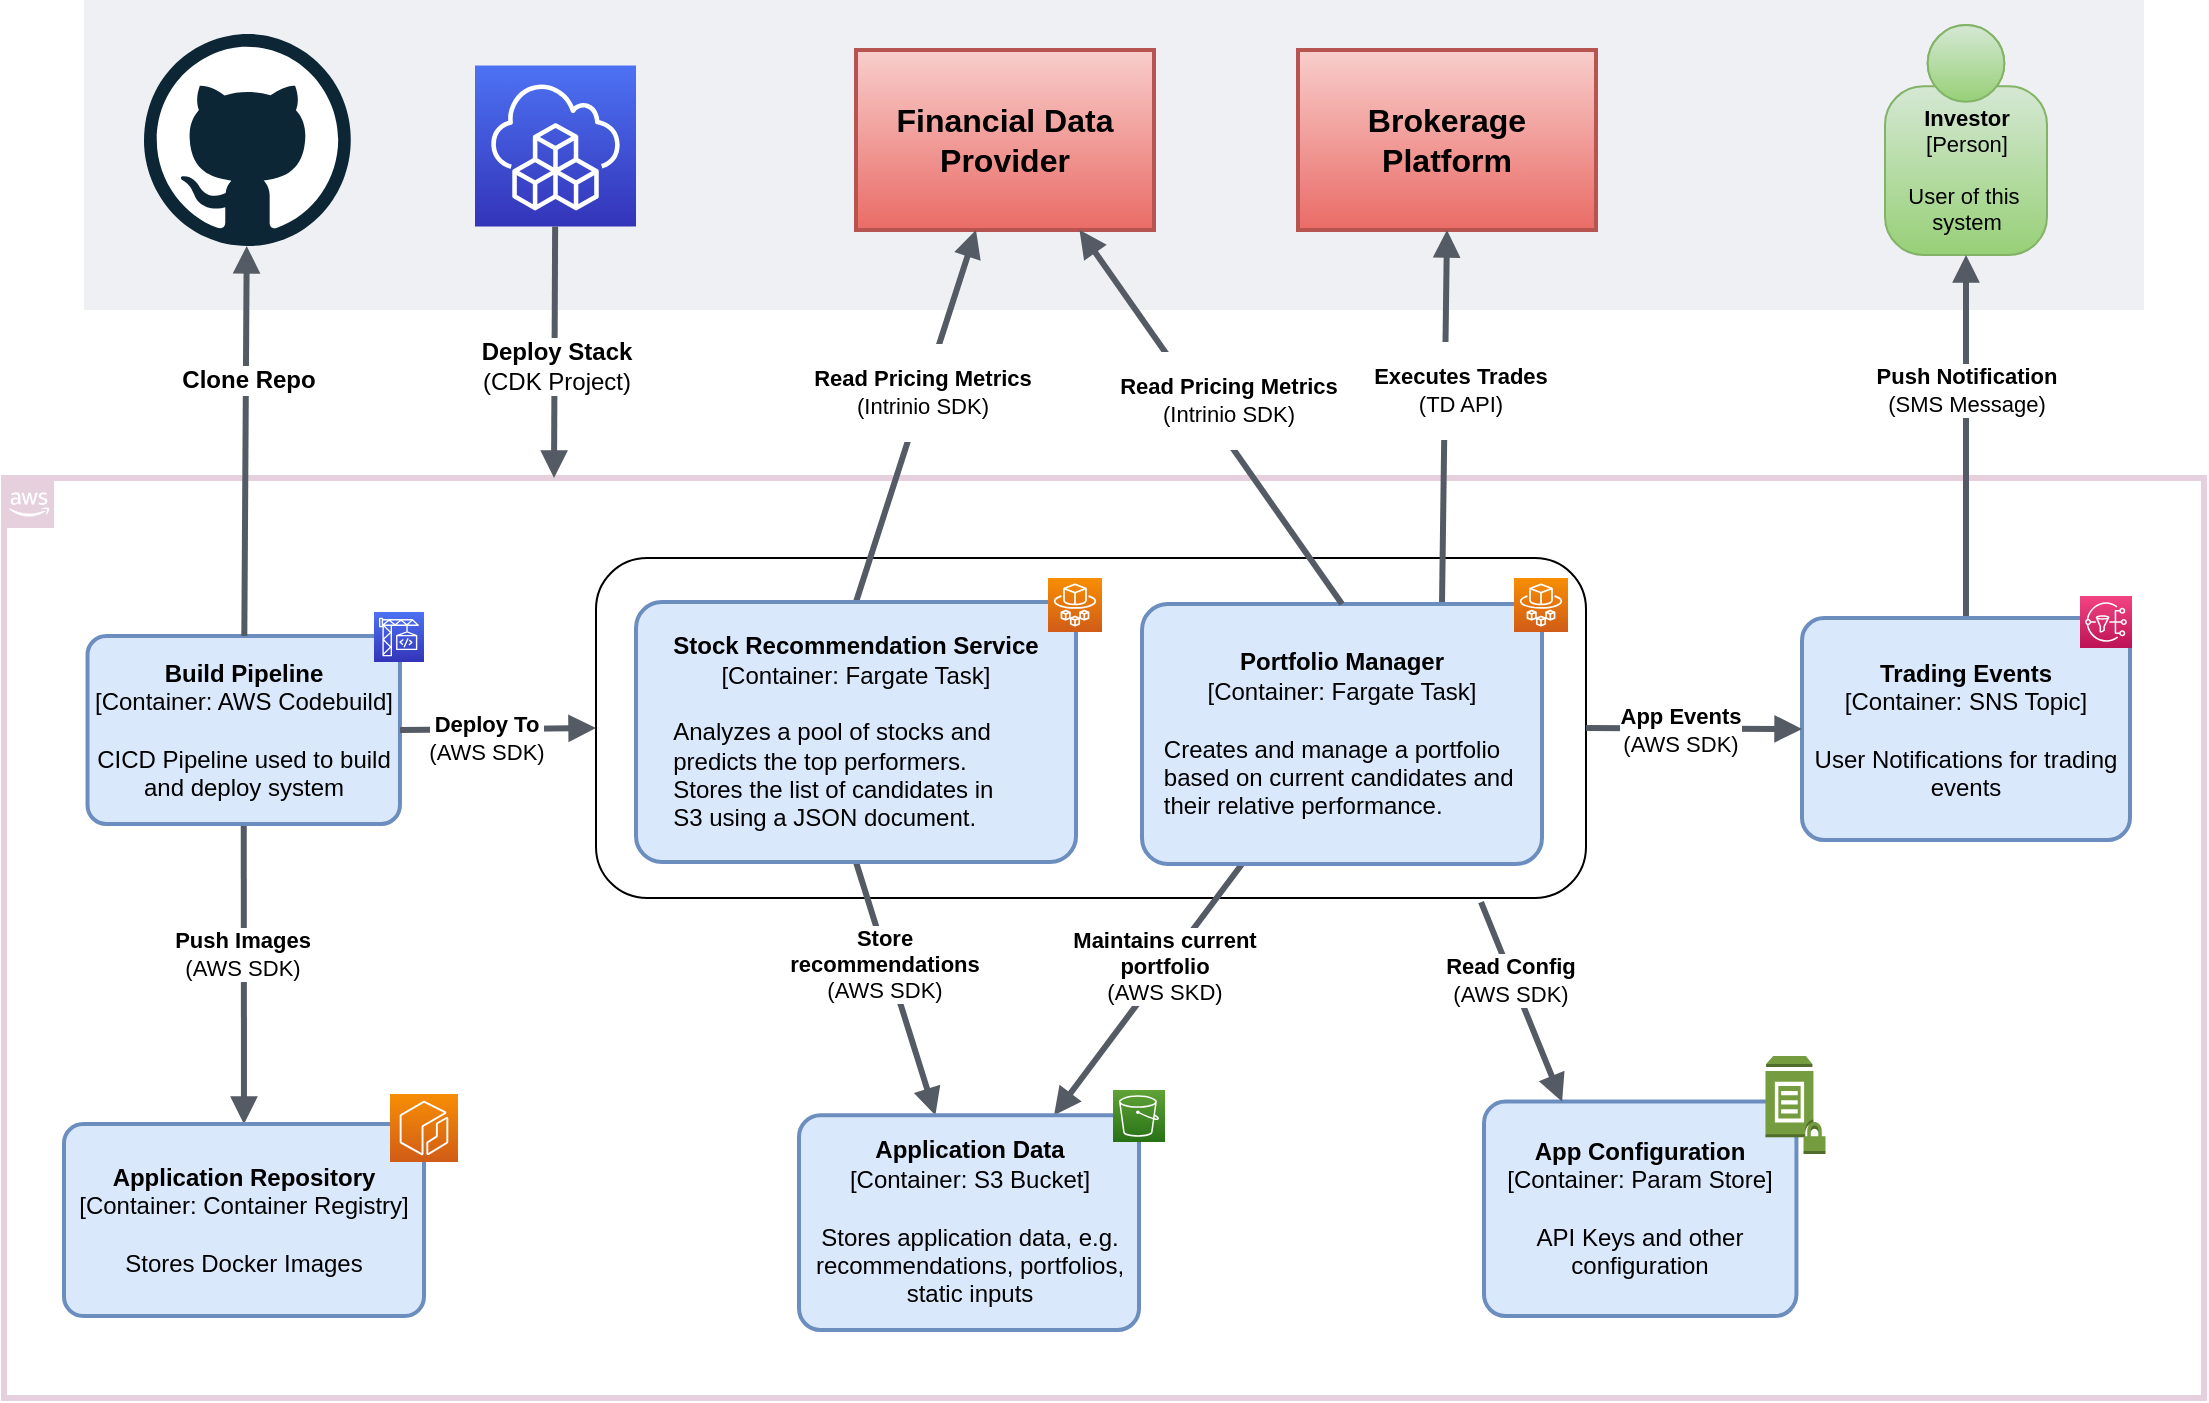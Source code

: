 <mxfile version="12.9.13" type="device" pages="4"><diagram id="Y7DirXXSIm_ZoN8muHu_" name="Container Diagram"><mxGraphModel dx="946" dy="680" grid="1" gridSize="10" guides="1" tooltips="1" connect="1" arrows="1" fold="1" page="1" pageScale="1" pageWidth="1400" pageHeight="850" math="0" shadow="0"><root><mxCell id="0"/><mxCell id="1" parent="0"/><mxCell id="F2lKvylQ5FebyPm70VGx-4" value="" style="rounded=1;whiteSpace=wrap;html=1;" parent="1" vertex="1"><mxGeometry x="426" y="350" width="495" height="170" as="geometry"/></mxCell><mxCell id="HmNHVfe-KSMg5wvuYWNh-1" value="" style="points=[[0,0],[0.25,0],[0.5,0],[0.75,0],[1,0],[1,0.25],[1,0.5],[1,0.75],[1,1],[0.75,1],[0.5,1],[0.25,1],[0,1],[0,0.75],[0,0.5],[0,0.25]];outlineConnect=0;html=1;whiteSpace=wrap;fontSize=12;fontStyle=0;shape=mxgraph.aws4.group;grIcon=mxgraph.aws4.group_aws_cloud_alt;verticalAlign=top;align=left;spacingLeft=30;strokeWidth=3;fillColor=none;strokeColor=#E6D0DE;" parent="1" vertex="1"><mxGeometry x="130" y="310" width="1100" height="460" as="geometry"/></mxCell><mxCell id="3LC7s6ZXhauxLwN3KTIU-57" value="" style="fillColor=#EFF0F3;strokeColor=none;dashed=0;verticalAlign=top;fontStyle=0;fontColor=#232F3D;html=0;" parent="1" vertex="1"><mxGeometry x="170" y="71" width="1030" height="155" as="geometry"/></mxCell><mxCell id="3LC7s6ZXhauxLwN3KTIU-36" value="Brokerage &lt;br style=&quot;font-size: 16px;&quot;&gt;Platform" style="rounded=0;whiteSpace=wrap;html=1;fillColor=#f8cecc;fontStyle=1;fontSize=16;strokeColor=#b85450;gradientColor=#ea6b66;strokeWidth=2;" parent="1" vertex="1"><mxGeometry x="777" y="96" width="149" height="90" as="geometry"/></mxCell><mxCell id="3LC7s6ZXhauxLwN3KTIU-42" value="" style="html=1;endArrow=none;elbow=vertical;startArrow=block;startFill=1;strokeColor=#545B64;rounded=0;fontSize=16;entryX=0.75;entryY=0;entryDx=0;entryDy=0;entryPerimeter=0;exitX=0.5;exitY=1;exitDx=0;exitDy=0;strokeWidth=3;" parent="1" source="3LC7s6ZXhauxLwN3KTIU-36" target="3LC7s6ZXhauxLwN3KTIU-24" edge="1"><mxGeometry width="100" relative="1" as="geometry"><mxPoint x="675.946" y="539" as="sourcePoint"/><mxPoint x="720" y="450" as="targetPoint"/></mxGeometry></mxCell><mxCell id="3LC7s6ZXhauxLwN3KTIU-45" value="&lt;p style=&quot;font-size: 11px&quot;&gt;&lt;font style=&quot;font-size: 11px&quot;&gt;&lt;b style=&quot;font-size: 11px&quot;&gt;Executes Trades&lt;br style=&quot;font-size: 11px&quot;&gt;&lt;/b&gt;&lt;/font&gt;&lt;font style=&quot;font-size: 11px&quot;&gt;(TD API)&lt;/font&gt;&lt;/p&gt;" style="text;html=1;align=center;verticalAlign=middle;resizable=0;points=[];labelBackgroundColor=#ffffff;fontSize=11;" parent="3LC7s6ZXhauxLwN3KTIU-42" vertex="1" connectable="0"><mxGeometry x="0.05" y="-4" relative="1" as="geometry"><mxPoint x="11.24" y="-18.01" as="offset"/></mxGeometry></mxCell><mxCell id="3LC7s6ZXhauxLwN3KTIU-52" value="Financial Data&lt;br&gt;Provider" style="rounded=0;whiteSpace=wrap;html=1;fillColor=#f8cecc;fontStyle=1;fontSize=16;strokeColor=#b85450;gradientColor=#ea6b66;strokeWidth=2;" parent="1" vertex="1"><mxGeometry x="556" y="96" width="149" height="90" as="geometry"/></mxCell><mxCell id="3LC7s6ZXhauxLwN3KTIU-53" value="" style="html=1;endArrow=none;elbow=vertical;startArrow=block;startFill=1;strokeColor=#545B64;rounded=0;fontSize=16;strokeWidth=3;entryX=0.5;entryY=0;entryDx=0;entryDy=0;entryPerimeter=0;" parent="1" source="3LC7s6ZXhauxLwN3KTIU-52" target="3LC7s6ZXhauxLwN3KTIU-26" edge="1"><mxGeometry width="100" relative="1" as="geometry"><mxPoint x="769.5" y="221" as="sourcePoint"/><mxPoint x="770" y="320" as="targetPoint"/></mxGeometry></mxCell><mxCell id="3LC7s6ZXhauxLwN3KTIU-54" value="&lt;p style=&quot;font-size: 11px&quot;&gt;&lt;font style=&quot;font-size: 11px&quot;&gt;&lt;b style=&quot;font-size: 11px&quot;&gt;Read Pricing Metrics&lt;br style=&quot;font-size: 11px&quot;&gt;&lt;/b&gt;&lt;/font&gt;&lt;font style=&quot;font-size: 11px&quot;&gt;(Intrinio SDK)&lt;/font&gt;&lt;/p&gt;" style="text;html=1;align=center;verticalAlign=middle;resizable=0;points=[];labelBackgroundColor=#ffffff;fontSize=11;" parent="3LC7s6ZXhauxLwN3KTIU-53" vertex="1" connectable="0"><mxGeometry x="0.05" y="-4" relative="1" as="geometry"><mxPoint x="7.96" y="-15.29" as="offset"/></mxGeometry></mxCell><mxCell id="3LC7s6ZXhauxLwN3KTIU-78" value="&lt;b&gt;Investor&lt;/b&gt;&lt;br&gt;&lt;div&gt;[Person]&lt;/div&gt;&lt;br&gt;&lt;div&gt;User of this&amp;nbsp;&lt;/div&gt;&lt;div&gt;system&lt;/div&gt;" style="html=1;dashed=0;whitespace=wrap;fillColor=#d5e8d4;strokeColor=#82b366;shape=mxgraph.c4.person;align=center;points=[[0.5,0,0],[1,0.5,0],[1,0.75,0],[0.75,1,0],[0.5,1,0],[0.25,1,0],[0,0.75,0],[0,0.5,0]];fontSize=11;gradientColor=#97d077;" parent="1" vertex="1"><mxGeometry x="1070.5" y="83.5" width="81" height="115" as="geometry"/></mxCell><mxCell id="3LC7s6ZXhauxLwN3KTIU-82" value="" style="html=1;endArrow=none;elbow=vertical;startArrow=block;startFill=1;strokeColor=#545B64;rounded=0;fontSize=16;exitX=0.5;exitY=1;exitDx=0;exitDy=0;exitPerimeter=0;strokeWidth=3;entryX=0.5;entryY=0;entryDx=0;entryDy=0;entryPerimeter=0;" parent="1" source="3LC7s6ZXhauxLwN3KTIU-78" target="3LC7s6ZXhauxLwN3KTIU-22" edge="1"><mxGeometry width="100" relative="1" as="geometry"><mxPoint x="1010" y="280" as="sourcePoint"/><mxPoint x="1000" y="280" as="targetPoint"/><Array as="points"/></mxGeometry></mxCell><mxCell id="3LC7s6ZXhauxLwN3KTIU-83" value="&lt;b&gt;Push Notification&lt;/b&gt;&lt;br&gt;(SMS Message)" style="text;html=1;align=center;verticalAlign=middle;resizable=0;points=[];labelBackgroundColor=#ffffff;fontSize=11;" parent="3LC7s6ZXhauxLwN3KTIU-82" vertex="1" connectable="0"><mxGeometry x="0.18" y="1" relative="1" as="geometry"><mxPoint x="-0.89" y="-39.47" as="offset"/></mxGeometry></mxCell><mxCell id="3LC7s6ZXhauxLwN3KTIU-22" value="&lt;b&gt;Trading Events&lt;/b&gt;&lt;br&gt;&lt;div&gt;[Container:&amp;nbsp;&lt;span&gt;SNS Topic&lt;/span&gt;&lt;span&gt;]&lt;/span&gt;&lt;/div&gt;&lt;br&gt;&lt;div&gt;User Notifications for trading events&lt;/div&gt;" style="rounded=1;whiteSpace=wrap;html=1;labelBackgroundColor=none;fillColor=#dae8fc;align=center;arcSize=10;strokeColor=#6c8ebf;points=[[0.25,0,0],[0.5,0,0],[0.75,0,0],[1,0.25,0],[1,0.5,0],[1,0.75,0],[0.75,1,0],[0.5,1,0],[0.25,1,0],[0,0.75,0],[0,0.5,0],[0,0.25,0]];strokeWidth=2;" parent="1" vertex="1"><mxGeometry x="1029" y="380" width="164" height="111" as="geometry"/></mxCell><mxCell id="3LC7s6ZXhauxLwN3KTIU-18" value="" style="outlineConnect=0;fontColor=#232F3E;gradientColor=#F34482;gradientDirection=north;fillColor=#BC1356;strokeColor=#ffffff;dashed=0;verticalLabelPosition=bottom;verticalAlign=top;align=center;html=1;fontSize=12;fontStyle=0;aspect=fixed;shape=mxgraph.aws4.resourceIcon;resIcon=mxgraph.aws4.sns;" parent="1" vertex="1"><mxGeometry x="1168" y="369" width="26" height="26" as="geometry"/></mxCell><mxCell id="3LC7s6ZXhauxLwN3KTIU-41" value="" style="html=1;endArrow=none;elbow=vertical;startArrow=block;startFill=1;strokeColor=#545B64;rounded=0;fontSize=16;entryX=0.25;entryY=1;entryDx=0;entryDy=0;entryPerimeter=0;strokeWidth=3;exitX=0.75;exitY=0;exitDx=0;exitDy=0;exitPerimeter=0;" parent="1" source="3LC7s6ZXhauxLwN3KTIU-20" target="3LC7s6ZXhauxLwN3KTIU-24" edge="1"><mxGeometry width="100" relative="1" as="geometry"><mxPoint x="602.092" y="623" as="sourcePoint"/><mxPoint x="537.5" y="534" as="targetPoint"/></mxGeometry></mxCell><mxCell id="3LC7s6ZXhauxLwN3KTIU-47" value="&lt;b&gt;Maintains current&lt;br&gt;portfolio&lt;/b&gt;&lt;br&gt;(AWS SKD)" style="text;html=1;align=center;verticalAlign=middle;resizable=0;points=[];labelBackgroundColor=#ffffff;fontSize=11;" parent="3LC7s6ZXhauxLwN3KTIU-41" vertex="1" connectable="0"><mxGeometry x="0.18" y="1" relative="1" as="geometry"><mxPoint as="offset"/></mxGeometry></mxCell><mxCell id="3LC7s6ZXhauxLwN3KTIU-39" value="" style="html=1;endArrow=none;elbow=vertical;startArrow=block;startFill=1;strokeColor=#545B64;rounded=0;fontSize=16;entryX=0.5;entryY=1;entryDx=0;entryDy=0;entryPerimeter=0;strokeWidth=3;" parent="1" source="3LC7s6ZXhauxLwN3KTIU-20" target="3LC7s6ZXhauxLwN3KTIU-26" edge="1"><mxGeometry width="100" relative="1" as="geometry"><mxPoint x="390" y="604" as="sourcePoint"/><mxPoint x="490" y="604" as="targetPoint"/></mxGeometry></mxCell><mxCell id="3LC7s6ZXhauxLwN3KTIU-46" value="&lt;b&gt;Store &lt;br&gt;recommendations&lt;/b&gt;&lt;br&gt;(AWS SDK)" style="text;html=1;align=center;verticalAlign=middle;resizable=0;points=[];labelBackgroundColor=#ffffff;fontSize=11;" parent="3LC7s6ZXhauxLwN3KTIU-39" vertex="1" connectable="0"><mxGeometry x="0.208" y="1" relative="1" as="geometry"><mxPoint x="-1" as="offset"/></mxGeometry></mxCell><mxCell id="3LC7s6ZXhauxLwN3KTIU-72" value="" style="html=1;endArrow=none;elbow=vertical;startArrow=block;startFill=1;strokeColor=#545B64;rounded=0;fontSize=16;strokeWidth=3;entryX=0.5;entryY=1;entryDx=0;entryDy=0;entryPerimeter=0;exitX=0.5;exitY=0;exitDx=0;exitDy=0;exitPerimeter=0;" parent="1" source="3LC7s6ZXhauxLwN3KTIU-63" target="ih7cCxYgLdRblccWtTGH-3" edge="1"><mxGeometry width="100" relative="1" as="geometry"><mxPoint x="174" y="270" as="sourcePoint"/><mxPoint x="-446" y="490" as="targetPoint"/><Array as="points"/></mxGeometry></mxCell><mxCell id="3LC7s6ZXhauxLwN3KTIU-73" value="&lt;b&gt;Push Images&lt;br&gt;&lt;/b&gt;(AWS SDK)" style="text;html=1;align=center;verticalAlign=middle;resizable=0;points=[];labelBackgroundColor=#ffffff;fontSize=11;" parent="3LC7s6ZXhauxLwN3KTIU-72" vertex="1" connectable="0"><mxGeometry x="0.208" y="1" relative="1" as="geometry"><mxPoint x="-0.51" y="5.01" as="offset"/></mxGeometry></mxCell><mxCell id="ih7cCxYgLdRblccWtTGH-8" value="" style="outlineConnect=0;fontColor=#232F3E;gradientColor=#4D72F3;gradientDirection=north;fillColor=#3334B9;strokeColor=#ffffff;dashed=0;verticalLabelPosition=bottom;verticalAlign=top;align=center;html=1;fontSize=12;fontStyle=0;aspect=fixed;shape=mxgraph.aws4.resourceIcon;resIcon=mxgraph.aws4.cloud_development_kit;" parent="1" vertex="1"><mxGeometry x="365.5" y="103.75" width="80.5" height="80.5" as="geometry"/></mxCell><mxCell id="ih7cCxYgLdRblccWtTGH-9" value="" style="html=1;endArrow=none;elbow=vertical;startArrow=block;startFill=1;strokeColor=#545B64;rounded=0;fontSize=16;strokeWidth=3;exitX=0.25;exitY=0;exitDx=0;exitDy=0;" parent="1" source="HmNHVfe-KSMg5wvuYWNh-1" target="ih7cCxYgLdRblccWtTGH-8" edge="1"><mxGeometry width="100" relative="1" as="geometry"><mxPoint x="300" y="327" as="sourcePoint"/><mxPoint x="300" y="250" as="targetPoint"/></mxGeometry></mxCell><mxCell id="ih7cCxYgLdRblccWtTGH-11" value="&lt;b&gt;Deploy Stack&lt;/b&gt;&lt;br&gt;(CDK Project)" style="text;html=1;align=center;verticalAlign=middle;resizable=0;points=[];labelBackgroundColor=#ffffff;" parent="ih7cCxYgLdRblccWtTGH-9" vertex="1" connectable="0"><mxGeometry x="0.307" y="1" relative="1" as="geometry"><mxPoint x="1.36" y="25.72" as="offset"/></mxGeometry></mxCell><mxCell id="F2lKvylQ5FebyPm70VGx-2" value="" style="group" parent="1" vertex="1" connectable="0"><mxGeometry x="699" y="360" width="213" height="143" as="geometry"/></mxCell><mxCell id="3LC7s6ZXhauxLwN3KTIU-24" value="&lt;b&gt;Portfolio Manager&lt;/b&gt;&lt;br&gt;&lt;div&gt;[Container: Fargate Task&lt;span&gt;]&lt;/span&gt;&lt;/div&gt;&lt;br&gt;&lt;div&gt;&lt;div style=&quot;text-align: left&quot;&gt;Creates and manage&lt;span&gt;&amp;nbsp;a&amp;nbsp;&lt;/span&gt;&lt;span&gt;portfolio&amp;nbsp;&lt;/span&gt;&lt;/div&gt;&lt;div style=&quot;text-align: left&quot;&gt;&lt;span&gt;based&amp;nbsp;&lt;/span&gt;&lt;span&gt;on&amp;nbsp;&lt;/span&gt;&lt;span&gt;current&amp;nbsp;&lt;/span&gt;&lt;span&gt;candidates&amp;nbsp;&lt;/span&gt;&lt;span&gt;and&amp;nbsp;&lt;/span&gt;&lt;/div&gt;&lt;div style=&quot;text-align: left&quot;&gt;&lt;span&gt;their relative performance.&lt;/span&gt;&lt;/div&gt;&lt;/div&gt;" style="rounded=1;whiteSpace=wrap;html=1;labelBackgroundColor=none;fillColor=#dae8fc;fontColor=#000000;align=center;arcSize=10;strokeColor=#6c8ebf;points=[[0.25,0,0],[0.5,0,0],[0.75,0,0],[1,0.25,0],[1,0.5,0],[1,0.75,0],[0.75,1,0],[0.5,1,0],[0.25,1,0],[0,0.75,0],[0,0.5,0],[0,0.25,0]];strokeWidth=2;" parent="F2lKvylQ5FebyPm70VGx-2" vertex="1"><mxGeometry y="13" width="200" height="130" as="geometry"/></mxCell><mxCell id="F2lKvylQ5FebyPm70VGx-1" value="" style="outlineConnect=0;fontColor=#232F3E;gradientColor=#F78E04;gradientDirection=north;fillColor=#D05C17;strokeColor=#ffffff;dashed=0;verticalLabelPosition=bottom;verticalAlign=top;align=center;html=1;fontSize=12;fontStyle=0;aspect=fixed;shape=mxgraph.aws4.resourceIcon;resIcon=mxgraph.aws4.fargate;" parent="F2lKvylQ5FebyPm70VGx-2" vertex="1"><mxGeometry x="186" width="27" height="27" as="geometry"/></mxCell><mxCell id="F2lKvylQ5FebyPm70VGx-3" value="" style="group" parent="1" vertex="1" connectable="0"><mxGeometry x="446" y="360" width="233" height="142" as="geometry"/></mxCell><mxCell id="3LC7s6ZXhauxLwN3KTIU-26" value="&lt;b&gt;Stock Recommendation Service&lt;/b&gt;&lt;br&gt;&lt;div&gt;[Container:&amp;nbsp;&lt;span&gt;Fargate Task&lt;/span&gt;&lt;span&gt;]&lt;/span&gt;&lt;/div&gt;&lt;div&gt;&lt;div style=&quot;text-align: center&quot;&gt;&lt;br&gt;&lt;/div&gt;&lt;/div&gt;&lt;div style=&quot;text-align: left&quot;&gt;Analyzes a pool of stocks and&lt;/div&gt;&lt;div style=&quot;text-align: left&quot;&gt;predicts the top performers.&lt;/div&gt;&lt;div style=&quot;text-align: left&quot;&gt;Stores the list of candidates in&lt;/div&gt;&lt;div style=&quot;text-align: left&quot;&gt;S3 using a JSON document.&lt;/div&gt;" style="rounded=1;whiteSpace=wrap;html=1;labelBackgroundColor=none;fillColor=#dae8fc;fontColor=#000000;align=center;arcSize=10;strokeColor=#6c8ebf;points=[[0.25,0,0],[0.5,0,0],[0.75,0,0],[1,0.25,0],[1,0.5,0],[1,0.75,0],[0.75,1,0],[0.5,1,0],[0.25,1,0],[0,0.75,0],[0,0.5,0],[0,0.25,0]];strokeWidth=2;" parent="F2lKvylQ5FebyPm70VGx-3" vertex="1"><mxGeometry y="12" width="220" height="130" as="geometry"/></mxCell><mxCell id="p2PvPjZLqhaloyqTIfw_-1" value="" style="outlineConnect=0;fontColor=#232F3E;gradientColor=#F78E04;gradientDirection=north;fillColor=#D05C17;strokeColor=#ffffff;dashed=0;verticalLabelPosition=bottom;verticalAlign=top;align=center;html=1;fontSize=12;fontStyle=0;aspect=fixed;shape=mxgraph.aws4.resourceIcon;resIcon=mxgraph.aws4.fargate;" parent="F2lKvylQ5FebyPm70VGx-3" vertex="1"><mxGeometry x="206" width="27" height="27" as="geometry"/></mxCell><mxCell id="F2lKvylQ5FebyPm70VGx-7" value="" style="group" parent="1" vertex="1" connectable="0"><mxGeometry x="870" y="599" width="170.74" height="130" as="geometry"/></mxCell><mxCell id="OgrkMi5bfw84NBAxg_OR-1" value="&lt;b&gt;App Configuration&lt;/b&gt;&lt;br&gt;&lt;div&gt;[Container: Param Store&lt;span&gt;]&lt;/span&gt;&lt;/div&gt;&lt;br&gt;&lt;div&gt;API Keys and other configuration&lt;/div&gt;" style="rounded=1;whiteSpace=wrap;html=1;labelBackgroundColor=none;fillColor=#dae8fc;align=center;arcSize=10;strokeColor=#6c8ebf;points=[[0.25,0,0],[0.5,0,0],[0.75,0,0],[1,0.25,0],[1,0.5,0],[1,0.75,0],[0.75,1,0],[0.5,1,0],[0.25,1,0],[0,0.75,0],[0,0.5,0],[0,0.25,0]];strokeWidth=2;" parent="F2lKvylQ5FebyPm70VGx-7" vertex="1"><mxGeometry y="22.807" width="156.218" height="107.193" as="geometry"/></mxCell><mxCell id="F2lKvylQ5FebyPm70VGx-6" value="" style="outlineConnect=0;dashed=0;verticalLabelPosition=bottom;verticalAlign=top;align=center;html=1;shape=mxgraph.aws3.parameter_store;fillColor=#759C3E;gradientColor=none;" parent="F2lKvylQ5FebyPm70VGx-7" vertex="1"><mxGeometry x="140.74" width="30" height="49.035" as="geometry"/></mxCell><mxCell id="F2lKvylQ5FebyPm70VGx-8" value="" style="html=1;endArrow=none;elbow=vertical;startArrow=block;startFill=1;strokeColor=#545B64;rounded=0;fontSize=16;exitX=0.75;exitY=1;exitDx=0;exitDy=0;strokeWidth=3;entryX=0.5;entryY=0;entryDx=0;entryDy=0;entryPerimeter=0;" parent="1" source="3LC7s6ZXhauxLwN3KTIU-52" target="3LC7s6ZXhauxLwN3KTIU-24" edge="1"><mxGeometry width="100" relative="1" as="geometry"><mxPoint x="641.5" y="216" as="sourcePoint"/><mxPoint x="451" y="382" as="targetPoint"/></mxGeometry></mxCell><mxCell id="F2lKvylQ5FebyPm70VGx-9" value="&lt;p style=&quot;font-size: 11px&quot;&gt;&lt;font style=&quot;font-size: 11px&quot;&gt;&lt;b style=&quot;font-size: 11px&quot;&gt;Read Pricing Metrics&lt;br style=&quot;font-size: 11px&quot;&gt;&lt;/b&gt;&lt;/font&gt;&lt;font style=&quot;font-size: 11px&quot;&gt;(Intrinio SDK)&lt;/font&gt;&lt;/p&gt;" style="text;html=1;align=center;verticalAlign=middle;resizable=0;points=[];labelBackgroundColor=#ffffff;fontSize=11;" parent="F2lKvylQ5FebyPm70VGx-8" vertex="1" connectable="0"><mxGeometry x="0.05" y="-4" relative="1" as="geometry"><mxPoint x="7.96" y="-15.29" as="offset"/></mxGeometry></mxCell><mxCell id="F2lKvylQ5FebyPm70VGx-10" value="" style="html=1;endArrow=none;elbow=vertical;startArrow=block;startFill=1;strokeColor=#545B64;rounded=0;fontSize=16;exitX=0;exitY=0.5;exitDx=0;exitDy=0;strokeWidth=3;entryX=1;entryY=0.5;entryDx=0;entryDy=0;exitPerimeter=0;" parent="1" source="3LC7s6ZXhauxLwN3KTIU-22" target="F2lKvylQ5FebyPm70VGx-4" edge="1"><mxGeometry width="100" relative="1" as="geometry"><mxPoint x="651.5" y="226" as="sourcePoint"/><mxPoint x="461" y="392" as="targetPoint"/></mxGeometry></mxCell><mxCell id="F2lKvylQ5FebyPm70VGx-11" value="&lt;p style=&quot;font-size: 11px&quot;&gt;&lt;b&gt;App Events&lt;br&gt;&lt;/b&gt;(AWS SDK)&lt;br&gt;&lt;/p&gt;" style="text;html=1;align=center;verticalAlign=middle;resizable=0;points=[];labelBackgroundColor=#ffffff;fontSize=11;" parent="F2lKvylQ5FebyPm70VGx-10" vertex="1" connectable="0"><mxGeometry x="0.05" y="-4" relative="1" as="geometry"><mxPoint x="-4.69" y="4.24" as="offset"/></mxGeometry></mxCell><mxCell id="F2lKvylQ5FebyPm70VGx-13" value="" style="group" parent="1" vertex="1" connectable="0"><mxGeometry x="171.76" y="377" width="168.24" height="106" as="geometry"/></mxCell><mxCell id="ih7cCxYgLdRblccWtTGH-3" value="&lt;b&gt;Build Pipeline&lt;/b&gt;&lt;br&gt;&lt;div&gt;[Container: AWS Codebuild&lt;span&gt;]&lt;/span&gt;&lt;/div&gt;&lt;br&gt;&lt;div&gt;CICD Pipeline used to build and deploy system&lt;/div&gt;" style="rounded=1;whiteSpace=wrap;html=1;labelBackgroundColor=none;fillColor=#dae8fc;align=center;arcSize=10;strokeColor=#6c8ebf;points=[[0.25,0,0],[0.5,0,0],[0.75,0,0],[1,0.25,0],[1,0.5,0],[1,0.75,0],[0.75,1,0],[0.5,1,0],[0.25,1,0],[0,0.75,0],[0,0.5,0],[0,0.25,0]];strokeWidth=2;" parent="F2lKvylQ5FebyPm70VGx-13" vertex="1"><mxGeometry y="12" width="156.218" height="94" as="geometry"/></mxCell><mxCell id="ih7cCxYgLdRblccWtTGH-7" value="" style="outlineConnect=0;fontColor=#232F3E;gradientColor=#4D72F3;gradientDirection=north;fillColor=#3334B9;strokeColor=#ffffff;dashed=0;verticalLabelPosition=bottom;verticalAlign=top;align=center;html=1;fontSize=12;fontStyle=0;aspect=fixed;shape=mxgraph.aws4.resourceIcon;resIcon=mxgraph.aws4.codebuild;" parent="F2lKvylQ5FebyPm70VGx-13" vertex="1"><mxGeometry x="143.24" width="25" height="25" as="geometry"/></mxCell><mxCell id="F2lKvylQ5FebyPm70VGx-21" value="" style="group" parent="1" vertex="1" connectable="0"><mxGeometry x="160" y="618" width="197" height="111" as="geometry"/></mxCell><mxCell id="3LC7s6ZXhauxLwN3KTIU-63" value="&lt;span&gt;&lt;b&gt;Application Repository&lt;/b&gt;&lt;/span&gt;&lt;br&gt;&lt;div&gt;[Container: Container Registry&lt;span&gt;]&lt;/span&gt;&lt;/div&gt;&lt;br&gt;&lt;div&gt;Stores Docker Images&lt;/div&gt;" style="rounded=1;whiteSpace=wrap;html=1;labelBackgroundColor=none;fillColor=#dae8fc;fontColor=#000000;align=center;arcSize=10;strokeColor=#6c8ebf;points=[[0.25,0,0],[0.5,0,0],[0.75,0,0],[1,0.25,0],[1,0.5,0],[1,0.75,0],[0.75,1,0],[0.5,1,0],[0.25,1,0],[0,0.75,0],[0,0.5,0],[0,0.25,0]];strokeWidth=2;" parent="F2lKvylQ5FebyPm70VGx-21" vertex="1"><mxGeometry y="15" width="180" height="96" as="geometry"/></mxCell><mxCell id="3LC7s6ZXhauxLwN3KTIU-71" value="" style="outlineConnect=0;fontColor=#232F3E;gradientColor=#F78E04;gradientDirection=north;fillColor=#D05C17;strokeColor=#ffffff;dashed=0;verticalLabelPosition=bottom;verticalAlign=top;align=center;html=1;fontSize=12;fontStyle=0;aspect=fixed;shape=mxgraph.aws4.resourceIcon;resIcon=mxgraph.aws4.ecr;" parent="F2lKvylQ5FebyPm70VGx-21" vertex="1"><mxGeometry x="163" width="34" height="34" as="geometry"/></mxCell><mxCell id="F2lKvylQ5FebyPm70VGx-22" value="" style="group" parent="1" vertex="1" connectable="0"><mxGeometry x="527.5" y="618" width="182" height="118" as="geometry"/></mxCell><mxCell id="F2lKvylQ5FebyPm70VGx-12" value="" style="group" parent="F2lKvylQ5FebyPm70VGx-22" vertex="1" connectable="0"><mxGeometry width="182" height="118" as="geometry"/></mxCell><mxCell id="3LC7s6ZXhauxLwN3KTIU-20" value="&lt;b&gt;Application Data&lt;/b&gt;&lt;br&gt;&lt;div&gt;[Container:&amp;nbsp;&lt;span&gt;S3 Bucket&lt;/span&gt;&lt;span&gt;]&lt;/span&gt;&lt;/div&gt;&lt;br&gt;&lt;div&gt;Stores application data, e.g. recommendations, portfolios, static inputs&lt;br&gt;&lt;/div&gt;" style="rounded=1;whiteSpace=wrap;html=1;labelBackgroundColor=none;fillColor=#dae8fc;fontColor=#000000;align=center;arcSize=10;strokeColor=#6c8ebf;points=[[0.25,0,0],[0.5,0,0],[0.75,0,0],[1,0.25,0],[1,0.5,0],[1,0.75,0],[0.75,1,0],[0.5,1,0],[0.25,1,0],[0,0.75,0],[0,0.5,0],[0,0.25,0]];strokeWidth=2;" parent="F2lKvylQ5FebyPm70VGx-12" vertex="1"><mxGeometry y="10.647" width="170" height="107.353" as="geometry"/></mxCell><mxCell id="3LC7s6ZXhauxLwN3KTIU-9" value="" style="outlineConnect=0;fontColor=#232F3E;gradientColor=#60A337;gradientDirection=north;fillColor=#277116;strokeColor=#ffffff;dashed=0;verticalLabelPosition=bottom;verticalAlign=top;align=center;html=1;fontSize=12;fontStyle=0;aspect=fixed;shape=mxgraph.aws4.resourceIcon;resIcon=mxgraph.aws4.s3;" parent="F2lKvylQ5FebyPm70VGx-12" vertex="1"><mxGeometry x="157" y="-2" width="26" height="26" as="geometry"/></mxCell><mxCell id="F2lKvylQ5FebyPm70VGx-23" value="" style="html=1;endArrow=none;elbow=vertical;startArrow=block;startFill=1;strokeColor=#545B64;rounded=1;fontSize=16;strokeWidth=3;entryX=0.894;entryY=1.012;entryDx=0;entryDy=0;exitX=0.25;exitY=0;exitDx=0;exitDy=0;exitPerimeter=0;entryPerimeter=0;" parent="1" source="OgrkMi5bfw84NBAxg_OR-1" target="F2lKvylQ5FebyPm70VGx-4" edge="1"><mxGeometry width="100" relative="1" as="geometry"><mxPoint x="780" y="620" as="sourcePoint"/><mxPoint x="880" y="550" as="targetPoint"/><Array as="points"/></mxGeometry></mxCell><mxCell id="F2lKvylQ5FebyPm70VGx-24" value="&lt;b&gt;Read Config&lt;br&gt;&lt;/b&gt;(AWS SDK)" style="text;html=1;align=center;verticalAlign=middle;resizable=0;points=[];labelBackgroundColor=#ffffff;fontSize=11;" parent="F2lKvylQ5FebyPm70VGx-23" vertex="1" connectable="0"><mxGeometry x="0.208" y="1" relative="1" as="geometry"><mxPoint x="-0.64" y="-0.8" as="offset"/></mxGeometry></mxCell><mxCell id="F2lKvylQ5FebyPm70VGx-29" value="" style="html=1;endArrow=none;elbow=vertical;startArrow=block;startFill=1;strokeColor=#545B64;rounded=0;fontSize=16;strokeWidth=3;entryX=1;entryY=0.5;entryDx=0;entryDy=0;entryPerimeter=0;exitX=0;exitY=0.5;exitDx=0;exitDy=0;" parent="1" source="F2lKvylQ5FebyPm70VGx-4" target="ih7cCxYgLdRblccWtTGH-3" edge="1"><mxGeometry width="100" relative="1" as="geometry"><mxPoint x="340" y="655" as="sourcePoint"/><mxPoint x="258.109" y="498" as="targetPoint"/><Array as="points"/></mxGeometry></mxCell><mxCell id="F2lKvylQ5FebyPm70VGx-30" value="&lt;b&gt;Deploy To&lt;br&gt;&lt;/b&gt;(AWS SDK)" style="text;html=1;align=center;verticalAlign=middle;resizable=0;points=[];labelBackgroundColor=#ffffff;fontSize=11;" parent="F2lKvylQ5FebyPm70VGx-29" vertex="1" connectable="0"><mxGeometry x="0.208" y="1" relative="1" as="geometry"><mxPoint x="3.28" y="2.74" as="offset"/></mxGeometry></mxCell><mxCell id="TYHZ9KAfZFpoKo5H9DqJ-3" value="" style="dashed=0;outlineConnect=0;html=1;align=center;labelPosition=center;verticalLabelPosition=bottom;verticalAlign=top;shape=mxgraph.weblogos.github" parent="1" vertex="1"><mxGeometry x="200" y="88" width="103.38" height="106" as="geometry"/></mxCell><mxCell id="TYHZ9KAfZFpoKo5H9DqJ-5" value="" style="html=1;endArrow=none;elbow=vertical;startArrow=block;startFill=1;strokeColor=#545B64;rounded=0;fontSize=16;strokeWidth=3;" parent="1" source="TYHZ9KAfZFpoKo5H9DqJ-3" target="ih7cCxYgLdRblccWtTGH-3" edge="1"><mxGeometry width="100" relative="1" as="geometry"><mxPoint x="252" y="280" as="sourcePoint"/><mxPoint x="130" y="240" as="targetPoint"/></mxGeometry></mxCell><mxCell id="TYHZ9KAfZFpoKo5H9DqJ-6" value="&lt;b&gt;Clone Repo&lt;/b&gt;" style="text;html=1;align=center;verticalAlign=middle;resizable=0;points=[];labelBackgroundColor=#ffffff;" parent="TYHZ9KAfZFpoKo5H9DqJ-5" vertex="1" connectable="0"><mxGeometry x="0.307" y="1" relative="1" as="geometry"><mxPoint x="0.11" y="-61.15" as="offset"/></mxGeometry></mxCell></root></mxGraphModel></diagram><diagram name="Services" id="IsreNupj6VlPPyxezEyr"><mxGraphModel dx="946" dy="680" grid="1" gridSize="10" guides="1" tooltips="1" connect="1" arrows="1" fold="1" page="1" pageScale="1" pageWidth="1400" pageHeight="850" math="0" shadow="0"><root><mxCell id="YxdgKIqJTZ3jsmz3HxHD-0"/><mxCell id="YxdgKIqJTZ3jsmz3HxHD-1" parent="YxdgKIqJTZ3jsmz3HxHD-0"/><mxCell id="YxdgKIqJTZ3jsmz3HxHD-2" value="" style="rounded=1;whiteSpace=wrap;html=1;strokeColor=#FF3333;strokeWidth=7;" parent="YxdgKIqJTZ3jsmz3HxHD-1" vertex="1"><mxGeometry x="426" y="350" width="495" height="170" as="geometry"/></mxCell><mxCell id="YxdgKIqJTZ3jsmz3HxHD-3" value="" style="points=[[0,0],[0.25,0],[0.5,0],[0.75,0],[1,0],[1,0.25],[1,0.5],[1,0.75],[1,1],[0.75,1],[0.5,1],[0.25,1],[0,1],[0,0.75],[0,0.5],[0,0.25]];outlineConnect=0;html=1;whiteSpace=wrap;fontSize=12;fontStyle=0;shape=mxgraph.aws4.group;grIcon=mxgraph.aws4.group_aws_cloud_alt;verticalAlign=top;align=left;spacingLeft=30;strokeWidth=3;fillColor=none;strokeColor=#E6D0DE;" parent="YxdgKIqJTZ3jsmz3HxHD-1" vertex="1"><mxGeometry x="130" y="310" width="1100" height="460" as="geometry"/></mxCell><mxCell id="YxdgKIqJTZ3jsmz3HxHD-4" value="" style="fillColor=#EFF0F3;strokeColor=none;dashed=0;verticalAlign=top;fontStyle=0;fontColor=#232F3D;html=0;" parent="YxdgKIqJTZ3jsmz3HxHD-1" vertex="1"><mxGeometry x="170" y="66" width="1030" height="160" as="geometry"/></mxCell><mxCell id="YxdgKIqJTZ3jsmz3HxHD-5" value="Brokerage &lt;br style=&quot;font-size: 16px;&quot;&gt;Platform" style="rounded=0;whiteSpace=wrap;html=1;fillColor=#f8cecc;fontStyle=1;fontSize=16;strokeColor=#b85450;gradientColor=#ea6b66;strokeWidth=2;" parent="YxdgKIqJTZ3jsmz3HxHD-1" vertex="1"><mxGeometry x="777" y="96" width="149" height="90" as="geometry"/></mxCell><mxCell id="YxdgKIqJTZ3jsmz3HxHD-6" value="" style="html=1;endArrow=none;elbow=vertical;startArrow=block;startFill=1;strokeColor=#545B64;rounded=0;fontSize=16;entryX=0.75;entryY=0;entryDx=0;entryDy=0;entryPerimeter=0;exitX=0.5;exitY=1;exitDx=0;exitDy=0;strokeWidth=3;" parent="YxdgKIqJTZ3jsmz3HxHD-1" source="YxdgKIqJTZ3jsmz3HxHD-5" target="YxdgKIqJTZ3jsmz3HxHD-26" edge="1"><mxGeometry width="100" relative="1" as="geometry"><mxPoint x="675.946" y="539" as="sourcePoint"/><mxPoint x="720" y="450" as="targetPoint"/></mxGeometry></mxCell><mxCell id="YxdgKIqJTZ3jsmz3HxHD-7" value="&lt;p style=&quot;font-size: 11px&quot;&gt;&lt;font style=&quot;font-size: 11px&quot;&gt;&lt;b style=&quot;font-size: 11px&quot;&gt;Executes Trades&lt;br style=&quot;font-size: 11px&quot;&gt;&lt;/b&gt;&lt;/font&gt;&lt;font style=&quot;font-size: 11px&quot;&gt;(TD API)&lt;/font&gt;&lt;/p&gt;" style="text;html=1;align=center;verticalAlign=middle;resizable=0;points=[];labelBackgroundColor=#ffffff;fontSize=11;" parent="YxdgKIqJTZ3jsmz3HxHD-6" vertex="1" connectable="0"><mxGeometry x="0.05" y="-4" relative="1" as="geometry"><mxPoint x="11.24" y="-18.01" as="offset"/></mxGeometry></mxCell><mxCell id="YxdgKIqJTZ3jsmz3HxHD-8" value="Financial Data&lt;br&gt;Provider" style="rounded=0;whiteSpace=wrap;html=1;fillColor=#f8cecc;fontStyle=1;fontSize=16;strokeColor=#b85450;gradientColor=#ea6b66;strokeWidth=2;" parent="YxdgKIqJTZ3jsmz3HxHD-1" vertex="1"><mxGeometry x="556" y="96" width="149" height="90" as="geometry"/></mxCell><mxCell id="YxdgKIqJTZ3jsmz3HxHD-9" value="" style="html=1;endArrow=none;elbow=vertical;startArrow=block;startFill=1;strokeColor=#545B64;rounded=0;fontSize=16;strokeWidth=3;entryX=0.5;entryY=0;entryDx=0;entryDy=0;entryPerimeter=0;" parent="YxdgKIqJTZ3jsmz3HxHD-1" source="YxdgKIqJTZ3jsmz3HxHD-8" target="YxdgKIqJTZ3jsmz3HxHD-29" edge="1"><mxGeometry width="100" relative="1" as="geometry"><mxPoint x="769.5" y="221" as="sourcePoint"/><mxPoint x="770" y="320" as="targetPoint"/></mxGeometry></mxCell><mxCell id="YxdgKIqJTZ3jsmz3HxHD-10" value="&lt;p style=&quot;font-size: 11px&quot;&gt;&lt;font style=&quot;font-size: 11px&quot;&gt;&lt;b style=&quot;font-size: 11px&quot;&gt;Read Pricing Metrics&lt;br style=&quot;font-size: 11px&quot;&gt;&lt;/b&gt;&lt;/font&gt;&lt;font style=&quot;font-size: 11px&quot;&gt;(Intrinio SDK)&lt;/font&gt;&lt;/p&gt;" style="text;html=1;align=center;verticalAlign=middle;resizable=0;points=[];labelBackgroundColor=#ffffff;fontSize=11;" parent="YxdgKIqJTZ3jsmz3HxHD-9" vertex="1" connectable="0"><mxGeometry x="0.05" y="-4" relative="1" as="geometry"><mxPoint x="7.96" y="-15.29" as="offset"/></mxGeometry></mxCell><mxCell id="YxdgKIqJTZ3jsmz3HxHD-11" value="&lt;b&gt;Investor&lt;/b&gt;&lt;br&gt;&lt;div&gt;[Person]&lt;/div&gt;&lt;br&gt;&lt;div&gt;User of this&amp;nbsp;&lt;/div&gt;&lt;div&gt;system&lt;/div&gt;" style="html=1;dashed=0;whitespace=wrap;fillColor=#d5e8d4;strokeColor=#82b366;shape=mxgraph.c4.person;align=center;points=[[0.5,0,0],[1,0.5,0],[1,0.75,0],[0.75,1,0],[0.5,1,0],[0.25,1,0],[0,0.75,0],[0,0.5,0]];fontSize=11;gradientColor=#97d077;" parent="YxdgKIqJTZ3jsmz3HxHD-1" vertex="1"><mxGeometry x="1070.5" y="83.5" width="81" height="115" as="geometry"/></mxCell><mxCell id="YxdgKIqJTZ3jsmz3HxHD-12" value="" style="html=1;endArrow=none;elbow=vertical;startArrow=block;startFill=1;strokeColor=#545B64;rounded=0;fontSize=16;exitX=0.5;exitY=1;exitDx=0;exitDy=0;exitPerimeter=0;strokeWidth=3;entryX=0.5;entryY=0;entryDx=0;entryDy=0;entryPerimeter=0;" parent="YxdgKIqJTZ3jsmz3HxHD-1" source="YxdgKIqJTZ3jsmz3HxHD-11" target="YxdgKIqJTZ3jsmz3HxHD-14" edge="1"><mxGeometry width="100" relative="1" as="geometry"><mxPoint x="1010" y="280" as="sourcePoint"/><mxPoint x="1000" y="280" as="targetPoint"/><Array as="points"/></mxGeometry></mxCell><mxCell id="YxdgKIqJTZ3jsmz3HxHD-13" value="&lt;b&gt;Push Notification&lt;/b&gt;&lt;br&gt;(SMS Message)" style="text;html=1;align=center;verticalAlign=middle;resizable=0;points=[];labelBackgroundColor=#ffffff;fontSize=11;" parent="YxdgKIqJTZ3jsmz3HxHD-12" vertex="1" connectable="0"><mxGeometry x="0.18" y="1" relative="1" as="geometry"><mxPoint x="-0.89" y="-39.47" as="offset"/></mxGeometry></mxCell><mxCell id="YxdgKIqJTZ3jsmz3HxHD-14" value="&lt;b&gt;Trading Events&lt;/b&gt;&lt;br&gt;&lt;div&gt;[Container:&amp;nbsp;&lt;span&gt;SNS Topic&lt;/span&gt;&lt;span&gt;]&lt;/span&gt;&lt;/div&gt;&lt;br&gt;&lt;div&gt;User Notifications for trading events&lt;/div&gt;" style="rounded=1;whiteSpace=wrap;html=1;labelBackgroundColor=none;fillColor=#dae8fc;align=center;arcSize=10;strokeColor=#6c8ebf;points=[[0.25,0,0],[0.5,0,0],[0.75,0,0],[1,0.25,0],[1,0.5,0],[1,0.75,0],[0.75,1,0],[0.5,1,0],[0.25,1,0],[0,0.75,0],[0,0.5,0],[0,0.25,0]];strokeWidth=2;" parent="YxdgKIqJTZ3jsmz3HxHD-1" vertex="1"><mxGeometry x="1029" y="380" width="164" height="111" as="geometry"/></mxCell><mxCell id="YxdgKIqJTZ3jsmz3HxHD-15" value="" style="outlineConnect=0;fontColor=#232F3E;gradientColor=#F34482;gradientDirection=north;fillColor=#BC1356;strokeColor=#ffffff;dashed=0;verticalLabelPosition=bottom;verticalAlign=top;align=center;html=1;fontSize=12;fontStyle=0;aspect=fixed;shape=mxgraph.aws4.resourceIcon;resIcon=mxgraph.aws4.sns;" parent="YxdgKIqJTZ3jsmz3HxHD-1" vertex="1"><mxGeometry x="1168" y="369" width="26" height="26" as="geometry"/></mxCell><mxCell id="YxdgKIqJTZ3jsmz3HxHD-16" value="" style="html=1;endArrow=none;elbow=vertical;startArrow=block;startFill=1;strokeColor=#545B64;rounded=0;fontSize=16;entryX=0.25;entryY=1;entryDx=0;entryDy=0;entryPerimeter=0;strokeWidth=3;exitX=0.75;exitY=0;exitDx=0;exitDy=0;exitPerimeter=0;" parent="YxdgKIqJTZ3jsmz3HxHD-1" source="YxdgKIqJTZ3jsmz3HxHD-46" target="YxdgKIqJTZ3jsmz3HxHD-26" edge="1"><mxGeometry width="100" relative="1" as="geometry"><mxPoint x="602.092" y="623" as="sourcePoint"/><mxPoint x="537.5" y="534" as="targetPoint"/></mxGeometry></mxCell><mxCell id="YxdgKIqJTZ3jsmz3HxHD-17" value="&lt;b&gt;Maintains current&lt;br&gt;portfolio&lt;/b&gt;&lt;br&gt;(AWS SKD)" style="text;html=1;align=center;verticalAlign=middle;resizable=0;points=[];labelBackgroundColor=#ffffff;fontSize=11;" parent="YxdgKIqJTZ3jsmz3HxHD-16" vertex="1" connectable="0"><mxGeometry x="0.18" y="1" relative="1" as="geometry"><mxPoint as="offset"/></mxGeometry></mxCell><mxCell id="YxdgKIqJTZ3jsmz3HxHD-18" value="" style="html=1;endArrow=none;elbow=vertical;startArrow=block;startFill=1;strokeColor=#545B64;rounded=0;fontSize=16;entryX=0.5;entryY=1;entryDx=0;entryDy=0;entryPerimeter=0;strokeWidth=3;" parent="YxdgKIqJTZ3jsmz3HxHD-1" source="YxdgKIqJTZ3jsmz3HxHD-46" target="YxdgKIqJTZ3jsmz3HxHD-29" edge="1"><mxGeometry width="100" relative="1" as="geometry"><mxPoint x="390" y="604" as="sourcePoint"/><mxPoint x="490" y="604" as="targetPoint"/></mxGeometry></mxCell><mxCell id="YxdgKIqJTZ3jsmz3HxHD-19" value="&lt;b&gt;Store &lt;br&gt;recommendations&lt;/b&gt;&lt;br&gt;(AWS SDK)" style="text;html=1;align=center;verticalAlign=middle;resizable=0;points=[];labelBackgroundColor=#ffffff;fontSize=11;" parent="YxdgKIqJTZ3jsmz3HxHD-18" vertex="1" connectable="0"><mxGeometry x="0.208" y="1" relative="1" as="geometry"><mxPoint x="-1" as="offset"/></mxGeometry></mxCell><mxCell id="YxdgKIqJTZ3jsmz3HxHD-20" value="" style="html=1;endArrow=none;elbow=vertical;startArrow=block;startFill=1;strokeColor=#545B64;rounded=0;fontSize=16;strokeWidth=3;entryX=0.5;entryY=1;entryDx=0;entryDy=0;entryPerimeter=0;exitX=0.5;exitY=0;exitDx=0;exitDy=0;exitPerimeter=0;" parent="YxdgKIqJTZ3jsmz3HxHD-1" source="YxdgKIqJTZ3jsmz3HxHD-42" target="YxdgKIqJTZ3jsmz3HxHD-39" edge="1"><mxGeometry width="100" relative="1" as="geometry"><mxPoint x="174" y="270" as="sourcePoint"/><mxPoint x="-446" y="490" as="targetPoint"/><Array as="points"/></mxGeometry></mxCell><mxCell id="YxdgKIqJTZ3jsmz3HxHD-21" value="&lt;b&gt;Push Images&lt;br&gt;&lt;/b&gt;(AWS SDK)" style="text;html=1;align=center;verticalAlign=middle;resizable=0;points=[];labelBackgroundColor=#ffffff;fontSize=11;" parent="YxdgKIqJTZ3jsmz3HxHD-20" vertex="1" connectable="0"><mxGeometry x="0.208" y="1" relative="1" as="geometry"><mxPoint x="-0.51" y="5.01" as="offset"/></mxGeometry></mxCell><mxCell id="YxdgKIqJTZ3jsmz3HxHD-22" value="" style="outlineConnect=0;fontColor=#232F3E;gradientColor=#4D72F3;gradientDirection=north;fillColor=#3334B9;strokeColor=#ffffff;dashed=0;verticalLabelPosition=bottom;verticalAlign=top;align=center;html=1;fontSize=12;fontStyle=0;aspect=fixed;shape=mxgraph.aws4.resourceIcon;resIcon=mxgraph.aws4.cloud_development_kit;" parent="YxdgKIqJTZ3jsmz3HxHD-1" vertex="1"><mxGeometry x="365.5" y="103.75" width="80.5" height="80.5" as="geometry"/></mxCell><mxCell id="YxdgKIqJTZ3jsmz3HxHD-23" value="" style="html=1;endArrow=none;elbow=vertical;startArrow=block;startFill=1;strokeColor=#545B64;rounded=0;fontSize=16;strokeWidth=3;exitX=0.25;exitY=0;exitDx=0;exitDy=0;" parent="YxdgKIqJTZ3jsmz3HxHD-1" source="YxdgKIqJTZ3jsmz3HxHD-3" target="YxdgKIqJTZ3jsmz3HxHD-22" edge="1"><mxGeometry width="100" relative="1" as="geometry"><mxPoint x="300" y="327" as="sourcePoint"/><mxPoint x="300" y="250" as="targetPoint"/></mxGeometry></mxCell><mxCell id="YxdgKIqJTZ3jsmz3HxHD-24" value="&lt;b&gt;Deploy Stack&lt;/b&gt;&lt;br&gt;(CDK Project)" style="text;html=1;align=center;verticalAlign=middle;resizable=0;points=[];labelBackgroundColor=#ffffff;" parent="YxdgKIqJTZ3jsmz3HxHD-23" vertex="1" connectable="0"><mxGeometry x="0.307" y="1" relative="1" as="geometry"><mxPoint x="1.36" y="25.72" as="offset"/></mxGeometry></mxCell><mxCell id="YxdgKIqJTZ3jsmz3HxHD-25" value="" style="group" parent="YxdgKIqJTZ3jsmz3HxHD-1" vertex="1" connectable="0"><mxGeometry x="699" y="360" width="213" height="143" as="geometry"/></mxCell><mxCell id="YxdgKIqJTZ3jsmz3HxHD-26" value="&lt;b&gt;Portfolio Manager&lt;/b&gt;&lt;br&gt;&lt;div&gt;[Container: Fargate Task&lt;span&gt;]&lt;/span&gt;&lt;/div&gt;&lt;br&gt;&lt;div&gt;&lt;div style=&quot;text-align: left&quot;&gt;Creates and manage&lt;span&gt;&amp;nbsp;a&amp;nbsp;&lt;/span&gt;&lt;span&gt;portfolio&amp;nbsp;&lt;/span&gt;&lt;/div&gt;&lt;div style=&quot;text-align: left&quot;&gt;&lt;span&gt;based&amp;nbsp;&lt;/span&gt;&lt;span&gt;on&amp;nbsp;&lt;/span&gt;&lt;span&gt;current&amp;nbsp;&lt;/span&gt;&lt;span&gt;candidates&amp;nbsp;&lt;/span&gt;&lt;span&gt;and&amp;nbsp;&lt;/span&gt;&lt;/div&gt;&lt;div style=&quot;text-align: left&quot;&gt;&lt;span&gt;their relative performance.&lt;/span&gt;&lt;/div&gt;&lt;/div&gt;" style="rounded=1;whiteSpace=wrap;html=1;labelBackgroundColor=none;fillColor=#dae8fc;fontColor=#000000;align=center;arcSize=10;strokeColor=#6c8ebf;points=[[0.25,0,0],[0.5,0,0],[0.75,0,0],[1,0.25,0],[1,0.5,0],[1,0.75,0],[0.75,1,0],[0.5,1,0],[0.25,1,0],[0,0.75,0],[0,0.5,0],[0,0.25,0]];strokeWidth=2;" parent="YxdgKIqJTZ3jsmz3HxHD-25" vertex="1"><mxGeometry y="13" width="200" height="130" as="geometry"/></mxCell><mxCell id="YxdgKIqJTZ3jsmz3HxHD-27" value="" style="outlineConnect=0;fontColor=#232F3E;gradientColor=#F78E04;gradientDirection=north;fillColor=#D05C17;strokeColor=#ffffff;dashed=0;verticalLabelPosition=bottom;verticalAlign=top;align=center;html=1;fontSize=12;fontStyle=0;aspect=fixed;shape=mxgraph.aws4.resourceIcon;resIcon=mxgraph.aws4.fargate;" parent="YxdgKIqJTZ3jsmz3HxHD-25" vertex="1"><mxGeometry x="186" width="27" height="27" as="geometry"/></mxCell><mxCell id="YxdgKIqJTZ3jsmz3HxHD-28" value="" style="group" parent="YxdgKIqJTZ3jsmz3HxHD-1" vertex="1" connectable="0"><mxGeometry x="446" y="360" width="233" height="142" as="geometry"/></mxCell><mxCell id="YxdgKIqJTZ3jsmz3HxHD-29" value="&lt;b&gt;Stock Recommendation Service&lt;/b&gt;&lt;br&gt;&lt;div&gt;[Container:&amp;nbsp;&lt;span&gt;Fargate Task&lt;/span&gt;&lt;span&gt;]&lt;/span&gt;&lt;/div&gt;&lt;div&gt;&lt;div style=&quot;text-align: center&quot;&gt;&lt;br&gt;&lt;/div&gt;&lt;/div&gt;&lt;div style=&quot;text-align: left&quot;&gt;Analyzes a pool of stocks and&lt;/div&gt;&lt;div style=&quot;text-align: left&quot;&gt;predicts the top performers.&lt;/div&gt;&lt;div style=&quot;text-align: left&quot;&gt;Stores the list of candidates in&lt;/div&gt;&lt;div style=&quot;text-align: left&quot;&gt;S3 using a JSON document.&lt;/div&gt;" style="rounded=1;whiteSpace=wrap;html=1;labelBackgroundColor=none;fillColor=#dae8fc;fontColor=#000000;align=center;arcSize=10;strokeColor=#6c8ebf;points=[[0.25,0,0],[0.5,0,0],[0.75,0,0],[1,0.25,0],[1,0.5,0],[1,0.75,0],[0.75,1,0],[0.5,1,0],[0.25,1,0],[0,0.75,0],[0,0.5,0],[0,0.25,0]];strokeWidth=2;" parent="YxdgKIqJTZ3jsmz3HxHD-28" vertex="1"><mxGeometry y="12" width="220" height="130" as="geometry"/></mxCell><mxCell id="YxdgKIqJTZ3jsmz3HxHD-30" value="" style="outlineConnect=0;fontColor=#232F3E;gradientColor=#F78E04;gradientDirection=north;fillColor=#D05C17;strokeColor=#ffffff;dashed=0;verticalLabelPosition=bottom;verticalAlign=top;align=center;html=1;fontSize=12;fontStyle=0;aspect=fixed;shape=mxgraph.aws4.resourceIcon;resIcon=mxgraph.aws4.fargate;" parent="YxdgKIqJTZ3jsmz3HxHD-28" vertex="1"><mxGeometry x="206" width="27" height="27" as="geometry"/></mxCell><mxCell id="YxdgKIqJTZ3jsmz3HxHD-31" value="" style="group" parent="YxdgKIqJTZ3jsmz3HxHD-1" vertex="1" connectable="0"><mxGeometry x="870" y="599" width="170.74" height="130" as="geometry"/></mxCell><mxCell id="YxdgKIqJTZ3jsmz3HxHD-32" value="&lt;b&gt;App Configuration&lt;/b&gt;&lt;br&gt;&lt;div&gt;[Container: Param Store&lt;span&gt;]&lt;/span&gt;&lt;/div&gt;&lt;br&gt;&lt;div&gt;API Keys and other configuration&lt;/div&gt;" style="rounded=1;whiteSpace=wrap;html=1;labelBackgroundColor=none;fillColor=#dae8fc;align=center;arcSize=10;strokeColor=#6c8ebf;points=[[0.25,0,0],[0.5,0,0],[0.75,0,0],[1,0.25,0],[1,0.5,0],[1,0.75,0],[0.75,1,0],[0.5,1,0],[0.25,1,0],[0,0.75,0],[0,0.5,0],[0,0.25,0]];strokeWidth=2;" parent="YxdgKIqJTZ3jsmz3HxHD-31" vertex="1"><mxGeometry y="22.807" width="156.218" height="107.193" as="geometry"/></mxCell><mxCell id="YxdgKIqJTZ3jsmz3HxHD-33" value="" style="outlineConnect=0;dashed=0;verticalLabelPosition=bottom;verticalAlign=top;align=center;html=1;shape=mxgraph.aws3.parameter_store;fillColor=#759C3E;gradientColor=none;" parent="YxdgKIqJTZ3jsmz3HxHD-31" vertex="1"><mxGeometry x="140.74" width="30" height="49.035" as="geometry"/></mxCell><mxCell id="YxdgKIqJTZ3jsmz3HxHD-34" value="" style="html=1;endArrow=none;elbow=vertical;startArrow=block;startFill=1;strokeColor=#545B64;rounded=0;fontSize=16;exitX=0.75;exitY=1;exitDx=0;exitDy=0;strokeWidth=3;entryX=0.5;entryY=0;entryDx=0;entryDy=0;entryPerimeter=0;" parent="YxdgKIqJTZ3jsmz3HxHD-1" source="YxdgKIqJTZ3jsmz3HxHD-8" target="YxdgKIqJTZ3jsmz3HxHD-26" edge="1"><mxGeometry width="100" relative="1" as="geometry"><mxPoint x="641.5" y="216" as="sourcePoint"/><mxPoint x="451" y="382" as="targetPoint"/></mxGeometry></mxCell><mxCell id="YxdgKIqJTZ3jsmz3HxHD-35" value="&lt;p style=&quot;font-size: 11px&quot;&gt;&lt;font style=&quot;font-size: 11px&quot;&gt;&lt;b style=&quot;font-size: 11px&quot;&gt;Read Pricing Metrics&lt;br style=&quot;font-size: 11px&quot;&gt;&lt;/b&gt;&lt;/font&gt;&lt;font style=&quot;font-size: 11px&quot;&gt;(Intrinio SDK)&lt;/font&gt;&lt;/p&gt;" style="text;html=1;align=center;verticalAlign=middle;resizable=0;points=[];labelBackgroundColor=#ffffff;fontSize=11;" parent="YxdgKIqJTZ3jsmz3HxHD-34" vertex="1" connectable="0"><mxGeometry x="0.05" y="-4" relative="1" as="geometry"><mxPoint x="7.96" y="-15.29" as="offset"/></mxGeometry></mxCell><mxCell id="YxdgKIqJTZ3jsmz3HxHD-36" value="" style="html=1;endArrow=none;elbow=vertical;startArrow=block;startFill=1;strokeColor=#545B64;rounded=0;fontSize=16;exitX=0;exitY=0.5;exitDx=0;exitDy=0;strokeWidth=3;entryX=1;entryY=0.5;entryDx=0;entryDy=0;exitPerimeter=0;" parent="YxdgKIqJTZ3jsmz3HxHD-1" source="YxdgKIqJTZ3jsmz3HxHD-14" target="YxdgKIqJTZ3jsmz3HxHD-2" edge="1"><mxGeometry width="100" relative="1" as="geometry"><mxPoint x="651.5" y="226" as="sourcePoint"/><mxPoint x="461" y="392" as="targetPoint"/></mxGeometry></mxCell><mxCell id="YxdgKIqJTZ3jsmz3HxHD-37" value="&lt;p style=&quot;font-size: 11px&quot;&gt;&lt;b&gt;App Events&lt;br&gt;&lt;/b&gt;(AWS SDK)&lt;br&gt;&lt;/p&gt;" style="text;html=1;align=center;verticalAlign=middle;resizable=0;points=[];labelBackgroundColor=#ffffff;fontSize=11;" parent="YxdgKIqJTZ3jsmz3HxHD-36" vertex="1" connectable="0"><mxGeometry x="0.05" y="-4" relative="1" as="geometry"><mxPoint x="-4.69" y="4.24" as="offset"/></mxGeometry></mxCell><mxCell id="YxdgKIqJTZ3jsmz3HxHD-38" value="" style="group" parent="YxdgKIqJTZ3jsmz3HxHD-1" vertex="1" connectable="0"><mxGeometry x="171.76" y="377" width="168.24" height="106" as="geometry"/></mxCell><mxCell id="YxdgKIqJTZ3jsmz3HxHD-39" value="&lt;b&gt;Build Pipeline&lt;/b&gt;&lt;br&gt;&lt;div&gt;[Container: AWS Codebuild&lt;span&gt;]&lt;/span&gt;&lt;/div&gt;&lt;br&gt;&lt;div&gt;CICD Pipeline used to build and deploy system&lt;/div&gt;" style="rounded=1;whiteSpace=wrap;html=1;labelBackgroundColor=none;fillColor=#dae8fc;align=center;arcSize=10;strokeColor=#6c8ebf;points=[[0.25,0,0],[0.5,0,0],[0.75,0,0],[1,0.25,0],[1,0.5,0],[1,0.75,0],[0.75,1,0],[0.5,1,0],[0.25,1,0],[0,0.75,0],[0,0.5,0],[0,0.25,0]];strokeWidth=2;" parent="YxdgKIqJTZ3jsmz3HxHD-38" vertex="1"><mxGeometry y="12" width="156.218" height="94" as="geometry"/></mxCell><mxCell id="YxdgKIqJTZ3jsmz3HxHD-40" value="" style="outlineConnect=0;fontColor=#232F3E;gradientColor=#4D72F3;gradientDirection=north;fillColor=#3334B9;strokeColor=#ffffff;dashed=0;verticalLabelPosition=bottom;verticalAlign=top;align=center;html=1;fontSize=12;fontStyle=0;aspect=fixed;shape=mxgraph.aws4.resourceIcon;resIcon=mxgraph.aws4.codebuild;" parent="YxdgKIqJTZ3jsmz3HxHD-38" vertex="1"><mxGeometry x="143.24" width="25" height="25" as="geometry"/></mxCell><mxCell id="YxdgKIqJTZ3jsmz3HxHD-41" value="" style="group" parent="YxdgKIqJTZ3jsmz3HxHD-1" vertex="1" connectable="0"><mxGeometry x="160" y="618" width="197" height="111" as="geometry"/></mxCell><mxCell id="YxdgKIqJTZ3jsmz3HxHD-42" value="&lt;span&gt;&lt;b&gt;Application Repository&lt;/b&gt;&lt;/span&gt;&lt;br&gt;&lt;div&gt;[Container: Container Registry&lt;span&gt;]&lt;/span&gt;&lt;/div&gt;&lt;br&gt;&lt;div&gt;Stores Docker Images&lt;/div&gt;" style="rounded=1;whiteSpace=wrap;html=1;labelBackgroundColor=none;fillColor=#dae8fc;fontColor=#000000;align=center;arcSize=10;strokeColor=#6c8ebf;points=[[0.25,0,0],[0.5,0,0],[0.75,0,0],[1,0.25,0],[1,0.5,0],[1,0.75,0],[0.75,1,0],[0.5,1,0],[0.25,1,0],[0,0.75,0],[0,0.5,0],[0,0.25,0]];strokeWidth=2;" parent="YxdgKIqJTZ3jsmz3HxHD-41" vertex="1"><mxGeometry y="15" width="180" height="96" as="geometry"/></mxCell><mxCell id="YxdgKIqJTZ3jsmz3HxHD-43" value="" style="outlineConnect=0;fontColor=#232F3E;gradientColor=#F78E04;gradientDirection=north;fillColor=#D05C17;strokeColor=#ffffff;dashed=0;verticalLabelPosition=bottom;verticalAlign=top;align=center;html=1;fontSize=12;fontStyle=0;aspect=fixed;shape=mxgraph.aws4.resourceIcon;resIcon=mxgraph.aws4.ecr;" parent="YxdgKIqJTZ3jsmz3HxHD-41" vertex="1"><mxGeometry x="163" width="34" height="34" as="geometry"/></mxCell><mxCell id="YxdgKIqJTZ3jsmz3HxHD-44" value="" style="group" parent="YxdgKIqJTZ3jsmz3HxHD-1" vertex="1" connectable="0"><mxGeometry x="527.5" y="618" width="182" height="118" as="geometry"/></mxCell><mxCell id="YxdgKIqJTZ3jsmz3HxHD-45" value="" style="group" parent="YxdgKIqJTZ3jsmz3HxHD-44" vertex="1" connectable="0"><mxGeometry width="182" height="118" as="geometry"/></mxCell><mxCell id="YxdgKIqJTZ3jsmz3HxHD-46" value="&lt;b&gt;Application Data&lt;/b&gt;&lt;br&gt;&lt;div&gt;[Container:&amp;nbsp;&lt;span&gt;S3 Bucket&lt;/span&gt;&lt;span&gt;]&lt;/span&gt;&lt;/div&gt;&lt;br&gt;&lt;div&gt;Stores application data, e.g. recommendations, portfolios, static inputs&lt;br&gt;&lt;/div&gt;" style="rounded=1;whiteSpace=wrap;html=1;labelBackgroundColor=none;fillColor=#dae8fc;fontColor=#000000;align=center;arcSize=10;strokeColor=#6c8ebf;points=[[0.25,0,0],[0.5,0,0],[0.75,0,0],[1,0.25,0],[1,0.5,0],[1,0.75,0],[0.75,1,0],[0.5,1,0],[0.25,1,0],[0,0.75,0],[0,0.5,0],[0,0.25,0]];strokeWidth=2;" parent="YxdgKIqJTZ3jsmz3HxHD-45" vertex="1"><mxGeometry y="10.647" width="170" height="107.353" as="geometry"/></mxCell><mxCell id="YxdgKIqJTZ3jsmz3HxHD-47" value="" style="outlineConnect=0;fontColor=#232F3E;gradientColor=#60A337;gradientDirection=north;fillColor=#277116;strokeColor=#ffffff;dashed=0;verticalLabelPosition=bottom;verticalAlign=top;align=center;html=1;fontSize=12;fontStyle=0;aspect=fixed;shape=mxgraph.aws4.resourceIcon;resIcon=mxgraph.aws4.s3;" parent="YxdgKIqJTZ3jsmz3HxHD-45" vertex="1"><mxGeometry x="157" y="-2" width="26" height="26" as="geometry"/></mxCell><mxCell id="YxdgKIqJTZ3jsmz3HxHD-48" value="" style="html=1;endArrow=none;elbow=vertical;startArrow=block;startFill=1;strokeColor=#545B64;rounded=1;fontSize=16;strokeWidth=3;entryX=0.894;entryY=1.012;entryDx=0;entryDy=0;exitX=0.25;exitY=0;exitDx=0;exitDy=0;exitPerimeter=0;entryPerimeter=0;" parent="YxdgKIqJTZ3jsmz3HxHD-1" source="YxdgKIqJTZ3jsmz3HxHD-32" target="YxdgKIqJTZ3jsmz3HxHD-2" edge="1"><mxGeometry width="100" relative="1" as="geometry"><mxPoint x="780" y="620" as="sourcePoint"/><mxPoint x="880" y="550" as="targetPoint"/><Array as="points"/></mxGeometry></mxCell><mxCell id="YxdgKIqJTZ3jsmz3HxHD-49" value="&lt;b&gt;Read Config&lt;br&gt;&lt;/b&gt;(AWS SDK)" style="text;html=1;align=center;verticalAlign=middle;resizable=0;points=[];labelBackgroundColor=#ffffff;fontSize=11;" parent="YxdgKIqJTZ3jsmz3HxHD-48" vertex="1" connectable="0"><mxGeometry x="0.208" y="1" relative="1" as="geometry"><mxPoint x="-0.64" y="-0.8" as="offset"/></mxGeometry></mxCell><mxCell id="YxdgKIqJTZ3jsmz3HxHD-50" value="" style="html=1;endArrow=none;elbow=vertical;startArrow=block;startFill=1;strokeColor=#545B64;rounded=0;fontSize=16;strokeWidth=3;entryX=1;entryY=0.5;entryDx=0;entryDy=0;entryPerimeter=0;exitX=0;exitY=0.5;exitDx=0;exitDy=0;" parent="YxdgKIqJTZ3jsmz3HxHD-1" source="YxdgKIqJTZ3jsmz3HxHD-2" target="YxdgKIqJTZ3jsmz3HxHD-39" edge="1"><mxGeometry width="100" relative="1" as="geometry"><mxPoint x="340" y="655" as="sourcePoint"/><mxPoint x="258.109" y="498" as="targetPoint"/><Array as="points"/></mxGeometry></mxCell><mxCell id="YxdgKIqJTZ3jsmz3HxHD-51" value="&lt;b&gt;Deploy To&lt;br&gt;&lt;/b&gt;(AWS SDK)" style="text;html=1;align=center;verticalAlign=middle;resizable=0;points=[];labelBackgroundColor=#ffffff;fontSize=11;" parent="YxdgKIqJTZ3jsmz3HxHD-50" vertex="1" connectable="0"><mxGeometry x="0.208" y="1" relative="1" as="geometry"><mxPoint x="3.28" y="2.74" as="offset"/></mxGeometry></mxCell><mxCell id="YxdgKIqJTZ3jsmz3HxHD-52" value="" style="dashed=0;outlineConnect=0;html=1;align=center;labelPosition=center;verticalLabelPosition=bottom;verticalAlign=top;shape=mxgraph.weblogos.github" parent="YxdgKIqJTZ3jsmz3HxHD-1" vertex="1"><mxGeometry x="200" y="88" width="103.38" height="106" as="geometry"/></mxCell><mxCell id="YxdgKIqJTZ3jsmz3HxHD-53" value="" style="html=1;endArrow=none;elbow=vertical;startArrow=block;startFill=1;strokeColor=#545B64;rounded=0;fontSize=16;strokeWidth=3;" parent="YxdgKIqJTZ3jsmz3HxHD-1" source="YxdgKIqJTZ3jsmz3HxHD-52" target="YxdgKIqJTZ3jsmz3HxHD-39" edge="1"><mxGeometry width="100" relative="1" as="geometry"><mxPoint x="252" y="280" as="sourcePoint"/><mxPoint x="130" y="240" as="targetPoint"/></mxGeometry></mxCell><mxCell id="YxdgKIqJTZ3jsmz3HxHD-54" value="&lt;b&gt;Clone Repo&lt;/b&gt;" style="text;html=1;align=center;verticalAlign=middle;resizable=0;points=[];labelBackgroundColor=#ffffff;" parent="YxdgKIqJTZ3jsmz3HxHD-53" vertex="1" connectable="0"><mxGeometry x="0.307" y="1" relative="1" as="geometry"><mxPoint x="0.11" y="-61.15" as="offset"/></mxGeometry></mxCell></root></mxGraphModel></diagram><diagram name="Recommendation Service" id="1LkQuFJ9qLi90-nG2UIT"><mxGraphModel dx="946" dy="680" grid="1" gridSize="10" guides="1" tooltips="1" connect="1" arrows="1" fold="1" page="1" pageScale="1" pageWidth="1400" pageHeight="850" math="0" shadow="0"><root><mxCell id="fQmEMbur-jhysUBF7Klk-0"/><mxCell id="fQmEMbur-jhysUBF7Klk-1" parent="fQmEMbur-jhysUBF7Klk-0"/><mxCell id="fQmEMbur-jhysUBF7Klk-8" value="Financial Data&lt;br&gt;Provider" style="rounded=0;whiteSpace=wrap;html=1;fillColor=#f8cecc;fontStyle=1;fontSize=16;strokeColor=#b85450;gradientColor=#ea6b66;strokeWidth=2;" vertex="1" parent="fQmEMbur-jhysUBF7Klk-1"><mxGeometry x="127" y="392" width="149" height="90" as="geometry"/></mxCell><mxCell id="fQmEMbur-jhysUBF7Klk-9" value="" style="html=1;endArrow=none;elbow=vertical;startArrow=block;startFill=1;strokeColor=#545B64;rounded=0;fontSize=16;strokeWidth=3;entryX=0;entryY=0.5;entryDx=0;entryDy=0;entryPerimeter=0;" edge="1" parent="fQmEMbur-jhysUBF7Klk-1" source="fQmEMbur-jhysUBF7Klk-8" target="fQmEMbur-jhysUBF7Klk-29"><mxGeometry width="100" relative="1" as="geometry"><mxPoint x="769.5" y="221" as="sourcePoint"/><mxPoint x="770" y="320" as="targetPoint"/></mxGeometry></mxCell><mxCell id="fQmEMbur-jhysUBF7Klk-10" value="&lt;p style=&quot;font-size: 11px&quot;&gt;&lt;b&gt;Read Pricing&lt;/b&gt;&lt;br&gt;&lt;b&gt;Metrics&lt;/b&gt;&lt;br&gt;(Intrinio SDK)&lt;br&gt;&lt;/p&gt;" style="text;html=1;align=center;verticalAlign=middle;resizable=0;points=[];labelBackgroundColor=#ffffff;fontSize=11;" vertex="1" connectable="0" parent="fQmEMbur-jhysUBF7Klk-9"><mxGeometry x="0.05" y="-4" relative="1" as="geometry"><mxPoint x="7.96" y="-4.5" as="offset"/></mxGeometry></mxCell><mxCell id="fQmEMbur-jhysUBF7Klk-18" value="" style="html=1;endArrow=none;elbow=vertical;startArrow=block;startFill=1;strokeColor=#545B64;rounded=0;fontSize=16;entryX=0.25;entryY=1;entryDx=0;entryDy=0;entryPerimeter=0;strokeWidth=3;exitX=0.5;exitY=0;exitDx=0;exitDy=0;exitPerimeter=0;" edge="1" parent="fQmEMbur-jhysUBF7Klk-1" source="fQmEMbur-jhysUBF7Klk-46" target="fQmEMbur-jhysUBF7Klk-29"><mxGeometry width="100" relative="1" as="geometry"><mxPoint x="390" y="604" as="sourcePoint"/><mxPoint x="490" y="604" as="targetPoint"/></mxGeometry></mxCell><mxCell id="fQmEMbur-jhysUBF7Klk-36" value="" style="html=1;endArrow=none;elbow=vertical;startArrow=block;startFill=1;strokeColor=#545B64;rounded=0;fontSize=16;exitX=0;exitY=0.5;exitDx=0;exitDy=0;strokeWidth=3;entryX=1;entryY=0.5;entryDx=0;entryDy=0;exitPerimeter=0;entryPerimeter=0;" edge="1" parent="fQmEMbur-jhysUBF7Klk-1" source="fQmEMbur-jhysUBF7Klk-14" target="fQmEMbur-jhysUBF7Klk-29"><mxGeometry width="100" relative="1" as="geometry"><mxPoint x="651.5" y="226" as="sourcePoint"/><mxPoint x="921" y="435" as="targetPoint"/></mxGeometry></mxCell><mxCell id="fQmEMbur-jhysUBF7Klk-37" value="&lt;p style=&quot;font-size: 11px&quot;&gt;&lt;b&gt;App Events&lt;br&gt;&lt;/b&gt;(AWS SDK)&lt;br&gt;&lt;/p&gt;" style="text;html=1;align=center;verticalAlign=middle;resizable=0;points=[];labelBackgroundColor=#ffffff;fontSize=11;" vertex="1" connectable="0" parent="fQmEMbur-jhysUBF7Klk-36"><mxGeometry x="0.05" y="-4" relative="1" as="geometry"><mxPoint x="6.01" y="4.24" as="offset"/></mxGeometry></mxCell><mxCell id="fQmEMbur-jhysUBF7Klk-44" value="" style="group" vertex="1" connectable="0" parent="fQmEMbur-jhysUBF7Klk-1"><mxGeometry x="326" y="605" width="182" height="118" as="geometry"/></mxCell><mxCell id="fQmEMbur-jhysUBF7Klk-45" value="" style="group" vertex="1" connectable="0" parent="fQmEMbur-jhysUBF7Klk-44"><mxGeometry width="182" height="118" as="geometry"/></mxCell><mxCell id="fQmEMbur-jhysUBF7Klk-46" value="&lt;b&gt;Application Data&lt;/b&gt;&lt;br&gt;&lt;div&gt;[Container:&amp;nbsp;&lt;span&gt;S3 Bucket&lt;/span&gt;&lt;span&gt;]&lt;/span&gt;&lt;/div&gt;&lt;div&gt;&lt;span&gt;&lt;br&gt;&lt;/span&gt;&lt;/div&gt;&lt;div&gt;Stores application inputs and&lt;/div&gt;&lt;div&gt;recommendation objects&lt;/div&gt;" style="rounded=1;whiteSpace=wrap;html=1;labelBackgroundColor=none;fillColor=#dae8fc;fontColor=#000000;align=center;arcSize=10;strokeColor=#6c8ebf;points=[[0.25,0,0],[0.5,0,0],[0.75,0,0],[1,0.25,0],[1,0.5,0],[1,0.75,0],[0.75,1,0],[0.5,1,0],[0.25,1,0],[0,0.75,0],[0,0.5,0],[0,0.25,0]];strokeWidth=2;" vertex="1" parent="fQmEMbur-jhysUBF7Klk-45"><mxGeometry y="10.647" width="170" height="107.353" as="geometry"/></mxCell><mxCell id="fQmEMbur-jhysUBF7Klk-47" value="" style="outlineConnect=0;fontColor=#232F3E;gradientColor=#60A337;gradientDirection=north;fillColor=#277116;strokeColor=#ffffff;dashed=0;verticalLabelPosition=bottom;verticalAlign=top;align=center;html=1;fontSize=12;fontStyle=0;aspect=fixed;shape=mxgraph.aws4.resourceIcon;resIcon=mxgraph.aws4.s3;" vertex="1" parent="fQmEMbur-jhysUBF7Klk-45"><mxGeometry x="157" y="-2" width="26" height="26" as="geometry"/></mxCell><mxCell id="fQmEMbur-jhysUBF7Klk-55" value="" style="group" vertex="1" connectable="0" parent="fQmEMbur-jhysUBF7Klk-1"><mxGeometry x="810" y="367" width="178" height="125" as="geometry"/></mxCell><mxCell id="fQmEMbur-jhysUBF7Klk-14" value="&lt;b&gt;Trading Events&lt;/b&gt;&lt;br&gt;&lt;div&gt;[Container:&amp;nbsp;&lt;span&gt;SNS Topic&lt;/span&gt;&lt;span&gt;]&lt;/span&gt;&lt;/div&gt;&lt;br&gt;&lt;div&gt;User Notifications for trading events&lt;/div&gt;" style="rounded=1;whiteSpace=wrap;html=1;labelBackgroundColor=none;fillColor=#dae8fc;align=center;arcSize=10;strokeColor=#6c8ebf;points=[[0.25,0,0],[0.5,0,0],[0.75,0,0],[1,0.25,0],[1,0.5,0],[1,0.75,0],[0.75,1,0],[0.5,1,0],[0.25,1,0],[0,0.75,0],[0,0.5,0],[0,0.25,0]];strokeWidth=2;" vertex="1" parent="fQmEMbur-jhysUBF7Klk-55"><mxGeometry y="14" width="164" height="111" as="geometry"/></mxCell><mxCell id="fQmEMbur-jhysUBF7Klk-15" value="" style="outlineConnect=0;fontColor=#232F3E;gradientColor=#F34482;gradientDirection=north;fillColor=#BC1356;strokeColor=#ffffff;dashed=0;verticalLabelPosition=bottom;verticalAlign=top;align=center;html=1;fontSize=12;fontStyle=0;aspect=fixed;shape=mxgraph.aws4.resourceIcon;resIcon=mxgraph.aws4.sns;" vertex="1" parent="fQmEMbur-jhysUBF7Klk-55"><mxGeometry x="152" width="26" height="26" as="geometry"/></mxCell><mxCell id="Waj9hlA0hlbtB_t8DuIO-0" value="" style="group" vertex="1" connectable="0" parent="fQmEMbur-jhysUBF7Klk-1"><mxGeometry x="610" y="591" width="170.74" height="130" as="geometry"/></mxCell><mxCell id="Waj9hlA0hlbtB_t8DuIO-1" value="&lt;b&gt;App Configuration&lt;/b&gt;&lt;br&gt;&lt;div&gt;[Container: Param Store&lt;span&gt;]&lt;/span&gt;&lt;/div&gt;&lt;br&gt;&lt;div&gt;API Keys and other configuration&lt;/div&gt;" style="rounded=1;whiteSpace=wrap;html=1;labelBackgroundColor=none;fillColor=#dae8fc;align=center;arcSize=10;strokeColor=#6c8ebf;points=[[0.25,0,0],[0.5,0,0],[0.75,0,0],[1,0.25,0],[1,0.5,0],[1,0.75,0],[0.75,1,0],[0.5,1,0],[0.25,1,0],[0,0.75,0],[0,0.5,0],[0,0.25,0]];strokeWidth=2;" vertex="1" parent="Waj9hlA0hlbtB_t8DuIO-0"><mxGeometry y="22.807" width="156.218" height="107.193" as="geometry"/></mxCell><mxCell id="Waj9hlA0hlbtB_t8DuIO-2" value="" style="outlineConnect=0;dashed=0;verticalLabelPosition=bottom;verticalAlign=top;align=center;html=1;shape=mxgraph.aws3.parameter_store;fillColor=#759C3E;gradientColor=none;" vertex="1" parent="Waj9hlA0hlbtB_t8DuIO-0"><mxGeometry x="140.74" width="30" height="49.035" as="geometry"/></mxCell><mxCell id="Waj9hlA0hlbtB_t8DuIO-3" value="&lt;b&gt;Store &lt;br&gt;recommendations&lt;/b&gt;&lt;br&gt;(AWS SDK)" style="text;html=1;align=center;verticalAlign=middle;resizable=0;points=[];labelBackgroundColor=#ffffff;fontSize=11;" vertex="1" connectable="0" parent="fQmEMbur-jhysUBF7Klk-1"><mxGeometry x="491.466" y="555.462" as="geometry"><mxPoint x="-17" y="-7" as="offset"/></mxGeometry></mxCell><mxCell id="Waj9hlA0hlbtB_t8DuIO-4" value="" style="html=1;endArrow=none;elbow=vertical;startArrow=block;startFill=1;strokeColor=#545B64;rounded=0;fontSize=16;entryX=0.75;entryY=1;entryDx=0;entryDy=0;entryPerimeter=0;strokeWidth=3;exitX=0.5;exitY=0;exitDx=0;exitDy=0;exitPerimeter=0;" edge="1" parent="fQmEMbur-jhysUBF7Klk-1" source="Waj9hlA0hlbtB_t8DuIO-1" target="fQmEMbur-jhysUBF7Klk-29"><mxGeometry width="100" relative="1" as="geometry"><mxPoint x="466.559" y="622.647" as="sourcePoint"/><mxPoint x="511" y="512" as="targetPoint"/></mxGeometry></mxCell><mxCell id="Waj9hlA0hlbtB_t8DuIO-5" value="&lt;b&gt;Read Intrinio&lt;/b&gt;&lt;br&gt;&lt;b&gt;API Key&lt;/b&gt;&lt;br&gt;(AWS SDK)" style="text;html=1;align=center;verticalAlign=middle;resizable=0;points=[];labelBackgroundColor=#ffffff;fontSize=11;" vertex="1" connectable="0" parent="fQmEMbur-jhysUBF7Klk-1"><mxGeometry x="639.996" y="555.462" as="geometry"><mxPoint x="9" y="5" as="offset"/></mxGeometry></mxCell><mxCell id="fQmEMbur-jhysUBF7Klk-29" value="&lt;b&gt;Stock Recommendation Service&lt;/b&gt;&lt;br&gt;&lt;div&gt;[Container:&amp;nbsp;&lt;span&gt;Fargate Task&lt;/span&gt;&lt;span&gt;]&lt;/span&gt;&lt;/div&gt;&lt;div&gt;&lt;div style=&quot;text-align: center&quot;&gt;&lt;br&gt;&lt;/div&gt;&lt;/div&gt;&lt;div style=&quot;text-align: left&quot;&gt;Analyzes a pool of stocks and&lt;/div&gt;&lt;div style=&quot;text-align: left&quot;&gt;predicts the top performers.&lt;/div&gt;&lt;div style=&quot;text-align: left&quot;&gt;Stores the list of candidates in&lt;/div&gt;&lt;div style=&quot;text-align: left&quot;&gt;S3 using a JSON document.&lt;/div&gt;" style="rounded=1;whiteSpace=wrap;html=1;labelBackgroundColor=none;fillColor=#dae8fc;align=center;arcSize=10;strokeColor=#6c8ebf;points=[[0.25,0,0],[0.5,0,0],[0.75,0,0],[1,0.25,0],[1,0.5,0],[1,0.75,0],[0.75,1,0],[0.5,1,0],[0.25,1,0],[0,0.75,0],[0,0.5,0],[0,0.25,0]];strokeWidth=4;" vertex="1" parent="fQmEMbur-jhysUBF7Klk-1"><mxGeometry x="446" y="372" width="220" height="130" as="geometry"/></mxCell><mxCell id="fQmEMbur-jhysUBF7Klk-30" value="" style="outlineConnect=0;fontColor=#232F3E;gradientColor=#F78E04;gradientDirection=north;fillColor=#D05C17;strokeColor=#ffffff;dashed=0;verticalLabelPosition=bottom;verticalAlign=top;align=center;html=1;fontSize=12;fontStyle=0;aspect=fixed;shape=mxgraph.aws4.resourceIcon;resIcon=mxgraph.aws4.fargate;" vertex="1" parent="fQmEMbur-jhysUBF7Klk-1"><mxGeometry x="652" y="360" width="27" height="27" as="geometry"/></mxCell></root></mxGraphModel></diagram><diagram name="Portfolio Manager" id="si2mjE-UjCVK8_gKYZef"><mxGraphModel dx="946" dy="680" grid="1" gridSize="10" guides="1" tooltips="1" connect="1" arrows="1" fold="1" page="1" pageScale="1" pageWidth="1400" pageHeight="850" math="0" shadow="0"><root><mxCell id="vpb0ZGD_i2jycggkHXRq-0"/><mxCell id="vpb0ZGD_i2jycggkHXRq-1" parent="vpb0ZGD_i2jycggkHXRq-0"/><mxCell id="vpb0ZGD_i2jycggkHXRq-5" value="Brokerage &lt;br style=&quot;font-size: 16px;&quot;&gt;Platform" style="rounded=0;whiteSpace=wrap;html=1;fillColor=#f8cecc;fontStyle=1;fontSize=16;strokeColor=#b85450;gradientColor=#ea6b66;strokeWidth=2;" vertex="1" parent="vpb0ZGD_i2jycggkHXRq-1"><mxGeometry x="400" y="393" width="149" height="90" as="geometry"/></mxCell><mxCell id="vpb0ZGD_i2jycggkHXRq-6" value="" style="html=1;endArrow=none;elbow=vertical;startArrow=block;startFill=1;strokeColor=#545B64;rounded=0;fontSize=16;entryX=0;entryY=0.5;entryDx=0;entryDy=0;entryPerimeter=0;exitX=1;exitY=0.5;exitDx=0;exitDy=0;strokeWidth=3;" edge="1" parent="vpb0ZGD_i2jycggkHXRq-1" source="vpb0ZGD_i2jycggkHXRq-5" target="vpb0ZGD_i2jycggkHXRq-26"><mxGeometry width="100" relative="1" as="geometry"><mxPoint x="675.946" y="539" as="sourcePoint"/><mxPoint x="720" y="450" as="targetPoint"/></mxGeometry></mxCell><mxCell id="vpb0ZGD_i2jycggkHXRq-7" value="&lt;p style=&quot;font-size: 11px&quot;&gt;&lt;font style=&quot;font-size: 11px&quot;&gt;&lt;b style=&quot;font-size: 11px&quot;&gt;Executes Trades&lt;br style=&quot;font-size: 11px&quot;&gt;&lt;/b&gt;&lt;/font&gt;&lt;font style=&quot;font-size: 11px&quot;&gt;(TD API)&lt;/font&gt;&lt;/p&gt;" style="text;html=1;align=center;verticalAlign=middle;resizable=0;points=[];labelBackgroundColor=#ffffff;fontSize=11;" vertex="1" connectable="0" parent="vpb0ZGD_i2jycggkHXRq-6"><mxGeometry x="0.05" y="-4" relative="1" as="geometry"><mxPoint x="3.0" y="-4.5" as="offset"/></mxGeometry></mxCell><mxCell id="vpb0ZGD_i2jycggkHXRq-8" value="Financial Data&lt;br&gt;Provider" style="rounded=0;whiteSpace=wrap;html=1;fillColor=#f8cecc;fontStyle=1;fontSize=16;strokeColor=#b85450;gradientColor=#ea6b66;strokeWidth=2;" vertex="1" parent="vpb0ZGD_i2jycggkHXRq-1"><mxGeometry x="1061" y="392.5" width="149" height="90" as="geometry"/></mxCell><mxCell id="vpb0ZGD_i2jycggkHXRq-16" value="" style="html=1;endArrow=none;elbow=vertical;startArrow=block;startFill=1;strokeColor=#545B64;rounded=0;fontSize=16;entryX=0.25;entryY=1;entryDx=0;entryDy=0;entryPerimeter=0;strokeWidth=3;exitX=0.75;exitY=0;exitDx=0;exitDy=0;exitPerimeter=0;" edge="1" parent="vpb0ZGD_i2jycggkHXRq-1" source="vpb0ZGD_i2jycggkHXRq-46" target="vpb0ZGD_i2jycggkHXRq-26"><mxGeometry width="100" relative="1" as="geometry"><mxPoint x="602.092" y="623" as="sourcePoint"/><mxPoint x="537.5" y="534" as="targetPoint"/></mxGeometry></mxCell><mxCell id="vpb0ZGD_i2jycggkHXRq-17" value="&lt;b&gt;Maintains current&lt;br&gt;portfolio&lt;/b&gt;&lt;br&gt;(AWS SKD)" style="text;html=1;align=center;verticalAlign=middle;resizable=0;points=[];labelBackgroundColor=#ffffff;fontSize=11;" vertex="1" connectable="0" parent="vpb0ZGD_i2jycggkHXRq-16"><mxGeometry x="0.18" y="1" relative="1" as="geometry"><mxPoint as="offset"/></mxGeometry></mxCell><mxCell id="vpb0ZGD_i2jycggkHXRq-25" value="" style="group" vertex="1" connectable="0" parent="vpb0ZGD_i2jycggkHXRq-1"><mxGeometry x="699" y="360" width="213" height="143" as="geometry"/></mxCell><mxCell id="vpb0ZGD_i2jycggkHXRq-26" value="&lt;b&gt;Portfolio Manager&lt;/b&gt;&lt;br&gt;&lt;div&gt;[Container: Fargate Task&lt;span&gt;]&lt;/span&gt;&lt;/div&gt;&lt;br&gt;&lt;div&gt;&lt;div style=&quot;text-align: left&quot;&gt;Creates and manage&lt;span&gt;&amp;nbsp;a&amp;nbsp;&lt;/span&gt;&lt;span&gt;portfolio&amp;nbsp;&lt;/span&gt;&lt;/div&gt;&lt;div style=&quot;text-align: left&quot;&gt;&lt;span&gt;based&amp;nbsp;&lt;/span&gt;&lt;span&gt;on&amp;nbsp;&lt;/span&gt;&lt;span&gt;current&amp;nbsp;&lt;/span&gt;&lt;span&gt;candidates&amp;nbsp;&lt;/span&gt;&lt;span&gt;and&amp;nbsp;&lt;/span&gt;&lt;/div&gt;&lt;div style=&quot;text-align: left&quot;&gt;&lt;span&gt;their relative performance.&lt;/span&gt;&lt;/div&gt;&lt;/div&gt;" style="rounded=1;whiteSpace=wrap;html=1;labelBackgroundColor=none;fillColor=#dae8fc;fontColor=#000000;align=center;arcSize=10;strokeColor=#6c8ebf;points=[[0.25,0,0],[0.5,0,0],[0.75,0,0],[1,0.25,0],[1,0.5,0],[1,0.75,0],[0.75,1,0],[0.5,1,0],[0.25,1,0],[0,0.75,0],[0,0.5,0],[0,0.25,0]];strokeWidth=2;" vertex="1" parent="vpb0ZGD_i2jycggkHXRq-25"><mxGeometry y="13" width="200" height="130" as="geometry"/></mxCell><mxCell id="vpb0ZGD_i2jycggkHXRq-27" value="" style="outlineConnect=0;fontColor=#232F3E;gradientColor=#F78E04;gradientDirection=north;fillColor=#D05C17;strokeColor=#ffffff;dashed=0;verticalLabelPosition=bottom;verticalAlign=top;align=center;html=1;fontSize=12;fontStyle=0;aspect=fixed;shape=mxgraph.aws4.resourceIcon;resIcon=mxgraph.aws4.fargate;" vertex="1" parent="vpb0ZGD_i2jycggkHXRq-25"><mxGeometry x="186" width="27" height="27" as="geometry"/></mxCell><mxCell id="vpb0ZGD_i2jycggkHXRq-31" value="" style="group" vertex="1" connectable="0" parent="vpb0ZGD_i2jycggkHXRq-1"><mxGeometry x="883.63" y="579.12" width="170.74" height="130" as="geometry"/></mxCell><mxCell id="vpb0ZGD_i2jycggkHXRq-32" value="&lt;b&gt;App Configuration&lt;/b&gt;&lt;br&gt;&lt;div&gt;[Container: Param Store&lt;span&gt;]&lt;/span&gt;&lt;/div&gt;&lt;br&gt;&lt;div&gt;API Keys and other configuration&lt;/div&gt;" style="rounded=1;whiteSpace=wrap;html=1;labelBackgroundColor=none;fillColor=#dae8fc;align=center;arcSize=10;strokeColor=#6c8ebf;points=[[0.25,0,0],[0.5,0,0],[0.75,0,0],[1,0.25,0],[1,0.5,0],[1,0.75,0],[0.75,1,0],[0.5,1,0],[0.25,1,0],[0,0.75,0],[0,0.5,0],[0,0.25,0]];strokeWidth=2;" vertex="1" parent="vpb0ZGD_i2jycggkHXRq-31"><mxGeometry y="22.807" width="156.218" height="107.193" as="geometry"/></mxCell><mxCell id="vpb0ZGD_i2jycggkHXRq-33" value="" style="outlineConnect=0;dashed=0;verticalLabelPosition=bottom;verticalAlign=top;align=center;html=1;shape=mxgraph.aws3.parameter_store;fillColor=#759C3E;gradientColor=none;" vertex="1" parent="vpb0ZGD_i2jycggkHXRq-31"><mxGeometry x="140.74" width="30" height="49.035" as="geometry"/></mxCell><mxCell id="vpb0ZGD_i2jycggkHXRq-34" value="" style="html=1;endArrow=none;elbow=vertical;startArrow=block;startFill=1;strokeColor=#545B64;rounded=0;fontSize=16;strokeWidth=3;exitX=0;exitY=0.5;exitDx=0;exitDy=0;" edge="1" parent="vpb0ZGD_i2jycggkHXRq-1" source="vpb0ZGD_i2jycggkHXRq-8" target="vpb0ZGD_i2jycggkHXRq-26"><mxGeometry width="100" relative="1" as="geometry"><mxPoint x="1030" y="432" as="sourcePoint"/><mxPoint x="451" y="382" as="targetPoint"/></mxGeometry></mxCell><mxCell id="vpb0ZGD_i2jycggkHXRq-35" value="&lt;p style=&quot;font-size: 11px&quot;&gt;&lt;b&gt;Read Pricing&lt;/b&gt;&lt;br&gt;&lt;b&gt;Metrics&lt;/b&gt;&lt;br&gt;(Intrinio SDK)&lt;br&gt;&lt;/p&gt;" style="text;html=1;align=center;verticalAlign=middle;resizable=0;points=[];labelBackgroundColor=#ffffff;fontSize=11;" vertex="1" connectable="0" parent="vpb0ZGD_i2jycggkHXRq-34"><mxGeometry x="0.05" y="-4" relative="1" as="geometry"><mxPoint x="-4.93" y="1.8" as="offset"/></mxGeometry></mxCell><mxCell id="vpb0ZGD_i2jycggkHXRq-36" value="" style="html=1;endArrow=none;elbow=vertical;startArrow=block;startFill=1;strokeColor=#545B64;rounded=0;fontSize=16;exitX=0.5;exitY=1;exitDx=0;exitDy=0;strokeWidth=3;exitPerimeter=0;entryX=0.5;entryY=0;entryDx=0;entryDy=0;entryPerimeter=0;" edge="1" parent="vpb0ZGD_i2jycggkHXRq-1" source="vpb0ZGD_i2jycggkHXRq-14" target="vpb0ZGD_i2jycggkHXRq-26"><mxGeometry width="100" relative="1" as="geometry"><mxPoint x="651.5" y="226" as="sourcePoint"/><mxPoint x="940" y="197" as="targetPoint"/></mxGeometry></mxCell><mxCell id="vpb0ZGD_i2jycggkHXRq-37" value="&lt;p style=&quot;font-size: 11px&quot;&gt;&lt;b&gt;App Events&lt;br&gt;&lt;/b&gt;(AWS SDK)&lt;br&gt;&lt;/p&gt;" style="text;html=1;align=center;verticalAlign=middle;resizable=0;points=[];labelBackgroundColor=#ffffff;fontSize=11;" vertex="1" connectable="0" parent="vpb0ZGD_i2jycggkHXRq-36"><mxGeometry x="0.05" y="-4" relative="1" as="geometry"><mxPoint x="-4.69" y="4.24" as="offset"/></mxGeometry></mxCell><mxCell id="vpb0ZGD_i2jycggkHXRq-44" value="" style="group" vertex="1" connectable="0" parent="vpb0ZGD_i2jycggkHXRq-1"><mxGeometry x="543.63" y="591.12" width="182" height="118" as="geometry"/></mxCell><mxCell id="vpb0ZGD_i2jycggkHXRq-45" value="" style="group" vertex="1" connectable="0" parent="vpb0ZGD_i2jycggkHXRq-44"><mxGeometry width="182" height="118" as="geometry"/></mxCell><mxCell id="vpb0ZGD_i2jycggkHXRq-46" value="&lt;b&gt;Application Data&lt;/b&gt;&lt;br&gt;&lt;div&gt;[Container:&amp;nbsp;S3 Bucket]&lt;/div&gt;&lt;div&gt;&lt;br&gt;&lt;/div&gt;&lt;div&gt;Stores application inputs and&lt;/div&gt;&lt;div&gt;recommendation objects&lt;/div&gt;" style="rounded=1;whiteSpace=wrap;html=1;labelBackgroundColor=none;fillColor=#dae8fc;fontColor=#000000;align=center;arcSize=10;strokeColor=#6c8ebf;points=[[0.25,0,0],[0.5,0,0],[0.75,0,0],[1,0.25,0],[1,0.5,0],[1,0.75,0],[0.75,1,0],[0.5,1,0],[0.25,1,0],[0,0.75,0],[0,0.5,0],[0,0.25,0]];strokeWidth=2;" vertex="1" parent="vpb0ZGD_i2jycggkHXRq-45"><mxGeometry y="10.647" width="170" height="107.353" as="geometry"/></mxCell><mxCell id="vpb0ZGD_i2jycggkHXRq-47" value="" style="outlineConnect=0;fontColor=#232F3E;gradientColor=#60A337;gradientDirection=north;fillColor=#277116;strokeColor=#ffffff;dashed=0;verticalLabelPosition=bottom;verticalAlign=top;align=center;html=1;fontSize=12;fontStyle=0;aspect=fixed;shape=mxgraph.aws4.resourceIcon;resIcon=mxgraph.aws4.s3;" vertex="1" parent="vpb0ZGD_i2jycggkHXRq-45"><mxGeometry x="157" y="-2" width="26" height="26" as="geometry"/></mxCell><mxCell id="vpb0ZGD_i2jycggkHXRq-48" value="" style="html=1;endArrow=none;elbow=vertical;startArrow=block;startFill=1;strokeColor=#545B64;rounded=1;fontSize=16;strokeWidth=3;entryX=0.75;entryY=1;entryDx=0;entryDy=0;exitX=0.25;exitY=0;exitDx=0;exitDy=0;exitPerimeter=0;entryPerimeter=0;" edge="1" parent="vpb0ZGD_i2jycggkHXRq-1" source="vpb0ZGD_i2jycggkHXRq-32" target="vpb0ZGD_i2jycggkHXRq-26"><mxGeometry width="100" relative="1" as="geometry"><mxPoint x="780" y="620" as="sourcePoint"/><mxPoint x="868.53" y="522.04" as="targetPoint"/><Array as="points"/></mxGeometry></mxCell><mxCell id="vpb0ZGD_i2jycggkHXRq-49" value="&lt;b&gt;Read Config&lt;br&gt;&lt;/b&gt;(AWS SDK)" style="text;html=1;align=center;verticalAlign=middle;resizable=0;points=[];labelBackgroundColor=#ffffff;fontSize=11;" vertex="1" connectable="0" parent="vpb0ZGD_i2jycggkHXRq-48"><mxGeometry x="0.208" y="1" relative="1" as="geometry"><mxPoint x="-0.64" y="-0.8" as="offset"/></mxGeometry></mxCell><mxCell id="Rcg9-RgbNa4KuFMvjlsz-0" value="" style="group" vertex="1" connectable="0" parent="vpb0ZGD_i2jycggkHXRq-1"><mxGeometry x="717" y="150" width="177" height="122" as="geometry"/></mxCell><mxCell id="vpb0ZGD_i2jycggkHXRq-14" value="&lt;b&gt;Trading Events&lt;/b&gt;&lt;br&gt;&lt;div&gt;[Container:&amp;nbsp;&lt;span&gt;SNS Topic&lt;/span&gt;&lt;span&gt;]&lt;/span&gt;&lt;/div&gt;&lt;br&gt;&lt;div&gt;User Notifications for trading events&lt;/div&gt;" style="rounded=1;whiteSpace=wrap;html=1;labelBackgroundColor=none;fillColor=#dae8fc;align=center;arcSize=10;strokeColor=#6c8ebf;points=[[0.25,0,0],[0.5,0,0],[0.75,0,0],[1,0.25,0],[1,0.5,0],[1,0.75,0],[0.75,1,0],[0.5,1,0],[0.25,1,0],[0,0.75,0],[0,0.5,0],[0,0.25,0]];strokeWidth=2;" vertex="1" parent="Rcg9-RgbNa4KuFMvjlsz-0"><mxGeometry y="11" width="164" height="111" as="geometry"/></mxCell><mxCell id="vpb0ZGD_i2jycggkHXRq-15" value="" style="outlineConnect=0;fontColor=#232F3E;gradientColor=#F34482;gradientDirection=north;fillColor=#BC1356;strokeColor=#ffffff;dashed=0;verticalLabelPosition=bottom;verticalAlign=top;align=center;html=1;fontSize=12;fontStyle=0;aspect=fixed;shape=mxgraph.aws4.resourceIcon;resIcon=mxgraph.aws4.sns;" vertex="1" parent="Rcg9-RgbNa4KuFMvjlsz-0"><mxGeometry x="151" width="26" height="26" as="geometry"/></mxCell></root></mxGraphModel></diagram></mxfile>